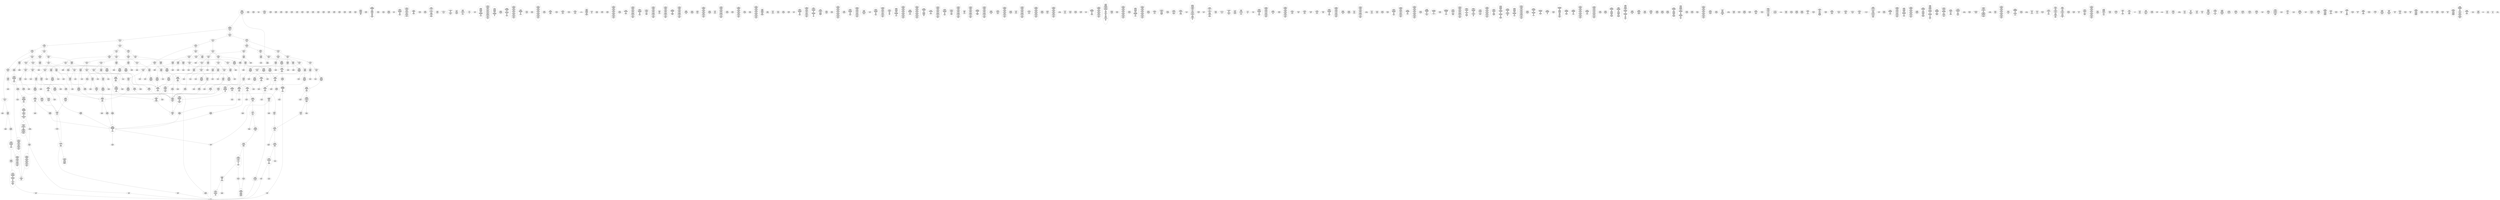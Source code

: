 /* Generated by GvGen v.1.0 (https://www.github.com/stricaud/gvgen) */

digraph G {
compound=true;
   node1 [label="[anywhere]"];
   node2 [label="# 0x0
PUSHX Data
PUSHX Data
MSTORE
PUSHX LogicData
CALLDATASIZE
LT
PUSHX Data
JUMPI
"];
   node3 [label="# 0xd
PUSHX Data
CALLDATALOAD
PUSHX BitData
SHR
PUSHX LogicData
GT
PUSHX Data
JUMPI
"];
   node4 [label="# 0x1e
PUSHX LogicData
GT
PUSHX Data
JUMPI
"];
   node5 [label="# 0x29
PUSHX LogicData
GT
PUSHX Data
JUMPI
"];
   node6 [label="# 0x34
PUSHX LogicData
GT
PUSHX Data
JUMPI
"];
   node7 [label="# 0x3f
PUSHX LogicData
EQ
PUSHX Data
JUMPI
"];
   node8 [label="# 0x4a
PUSHX LogicData
EQ
PUSHX Data
JUMPI
"];
   node9 [label="# 0x55
PUSHX LogicData
EQ
PUSHX Data
JUMPI
"];
   node10 [label="# 0x60
PUSHX Data
REVERT
"];
   node11 [label="# 0x64
JUMPDEST
PUSHX LogicData
EQ
PUSHX Data
JUMPI
"];
   node12 [label="# 0x70
PUSHX LogicData
EQ
PUSHX Data
JUMPI
"];
   node13 [label="# 0x7b
PUSHX LogicData
EQ
PUSHX Data
JUMPI
"];
   node14 [label="# 0x86
PUSHX Data
REVERT
"];
   node15 [label="# 0x8a
JUMPDEST
PUSHX LogicData
GT
PUSHX Data
JUMPI
"];
   node16 [label="# 0x96
PUSHX LogicData
EQ
PUSHX Data
JUMPI
"];
   node17 [label="# 0xa1
PUSHX LogicData
EQ
PUSHX Data
JUMPI
"];
   node18 [label="# 0xac
PUSHX LogicData
EQ
PUSHX Data
JUMPI
"];
   node19 [label="# 0xb7
PUSHX Data
REVERT
"];
   node20 [label="# 0xbb
JUMPDEST
PUSHX LogicData
EQ
PUSHX Data
JUMPI
"];
   node21 [label="# 0xc7
PUSHX LogicData
EQ
PUSHX Data
JUMPI
"];
   node22 [label="# 0xd2
PUSHX Data
REVERT
"];
   node23 [label="# 0xd6
JUMPDEST
PUSHX LogicData
GT
PUSHX Data
JUMPI
"];
   node24 [label="# 0xe2
PUSHX LogicData
GT
PUSHX Data
JUMPI
"];
   node25 [label="# 0xed
PUSHX LogicData
EQ
PUSHX Data
JUMPI
"];
   node26 [label="# 0xf8
PUSHX LogicData
EQ
PUSHX Data
JUMPI
"];
   node27 [label="# 0x103
PUSHX LogicData
EQ
PUSHX Data
JUMPI
"];
   node28 [label="# 0x10e
PUSHX Data
REVERT
"];
   node29 [label="# 0x112
JUMPDEST
PUSHX LogicData
EQ
PUSHX Data
JUMPI
"];
   node30 [label="# 0x11e
PUSHX LogicData
EQ
PUSHX Data
JUMPI
"];
   node31 [label="# 0x129
PUSHX LogicData
EQ
PUSHX Data
JUMPI
"];
   node32 [label="# 0x134
PUSHX Data
REVERT
"];
   node33 [label="# 0x138
JUMPDEST
PUSHX LogicData
GT
PUSHX Data
JUMPI
"];
   node34 [label="# 0x144
PUSHX LogicData
EQ
PUSHX Data
JUMPI
"];
   node35 [label="# 0x14f
PUSHX LogicData
EQ
PUSHX Data
JUMPI
"];
   node36 [label="# 0x15a
PUSHX LogicData
EQ
PUSHX Data
JUMPI
"];
   node37 [label="# 0x165
PUSHX Data
REVERT
"];
   node38 [label="# 0x169
JUMPDEST
PUSHX LogicData
EQ
PUSHX Data
JUMPI
"];
   node39 [label="# 0x175
PUSHX LogicData
EQ
PUSHX Data
JUMPI
"];
   node40 [label="# 0x180
PUSHX Data
REVERT
"];
   node41 [label="# 0x184
JUMPDEST
PUSHX LogicData
GT
PUSHX Data
JUMPI
"];
   node42 [label="# 0x190
PUSHX LogicData
GT
PUSHX Data
JUMPI
"];
   node43 [label="# 0x19b
PUSHX LogicData
GT
PUSHX Data
JUMPI
"];
   node44 [label="# 0x1a6
PUSHX LogicData
EQ
PUSHX Data
JUMPI
"];
   node45 [label="# 0x1b1
PUSHX LogicData
EQ
PUSHX Data
JUMPI
"];
   node46 [label="# 0x1bc
PUSHX LogicData
EQ
PUSHX Data
JUMPI
"];
   node47 [label="# 0x1c7
PUSHX Data
REVERT
"];
   node48 [label="# 0x1cb
JUMPDEST
PUSHX LogicData
EQ
PUSHX Data
JUMPI
"];
   node49 [label="# 0x1d7
PUSHX LogicData
EQ
PUSHX Data
JUMPI
"];
   node50 [label="# 0x1e2
PUSHX LogicData
EQ
PUSHX Data
JUMPI
"];
   node51 [label="# 0x1ed
PUSHX Data
REVERT
"];
   node52 [label="# 0x1f1
JUMPDEST
PUSHX LogicData
GT
PUSHX Data
JUMPI
"];
   node53 [label="# 0x1fd
PUSHX LogicData
EQ
PUSHX Data
JUMPI
"];
   node54 [label="# 0x208
PUSHX LogicData
EQ
PUSHX Data
JUMPI
"];
   node55 [label="# 0x213
PUSHX LogicData
EQ
PUSHX Data
JUMPI
"];
   node56 [label="# 0x21e
PUSHX Data
REVERT
"];
   node57 [label="# 0x222
JUMPDEST
PUSHX LogicData
EQ
PUSHX Data
JUMPI
"];
   node58 [label="# 0x22e
PUSHX LogicData
EQ
PUSHX Data
JUMPI
"];
   node59 [label="# 0x239
PUSHX Data
REVERT
"];
   node60 [label="# 0x23d
JUMPDEST
PUSHX LogicData
GT
PUSHX Data
JUMPI
"];
   node61 [label="# 0x249
PUSHX LogicData
GT
PUSHX Data
JUMPI
"];
   node62 [label="# 0x254
PUSHX LogicData
EQ
PUSHX Data
JUMPI
"];
   node63 [label="# 0x25f
PUSHX LogicData
EQ
PUSHX Data
JUMPI
"];
   node64 [label="# 0x26a
PUSHX LogicData
EQ
PUSHX Data
JUMPI
"];
   node65 [label="# 0x275
PUSHX Data
REVERT
"];
   node66 [label="# 0x279
JUMPDEST
PUSHX LogicData
EQ
PUSHX Data
JUMPI
"];
   node67 [label="# 0x285
PUSHX LogicData
EQ
PUSHX Data
JUMPI
"];
   node68 [label="# 0x290
PUSHX LogicData
EQ
PUSHX Data
JUMPI
"];
   node69 [label="# 0x29b
PUSHX Data
REVERT
"];
   node70 [label="# 0x29f
JUMPDEST
PUSHX LogicData
GT
PUSHX Data
JUMPI
"];
   node71 [label="# 0x2ab
PUSHX LogicData
EQ
PUSHX Data
JUMPI
"];
   node72 [label="# 0x2b6
PUSHX LogicData
EQ
PUSHX Data
JUMPI
"];
   node73 [label="# 0x2c1
PUSHX LogicData
EQ
PUSHX Data
JUMPI
"];
   node74 [label="# 0x2cc
PUSHX Data
REVERT
"];
   node75 [label="# 0x2d0
JUMPDEST
PUSHX LogicData
EQ
PUSHX Data
JUMPI
"];
   node76 [label="# 0x2dc
PUSHX LogicData
EQ
PUSHX Data
JUMPI
"];
   node77 [label="# 0x2e7
JUMPDEST
PUSHX Data
REVERT
"];
   node78 [label="# 0x2ec
JUMPDEST
CALLVALUE
ISZERO
PUSHX Data
JUMPI
"];
   node79 [label="# 0x2f4
PUSHX Data
REVERT
"];
   node80 [label="# 0x2f8
JUMPDEST
PUSHX Data
PUSHX Data
CALLDATASIZE
PUSHX Data
PUSHX Data
JUMP
"];
   node81 [label="# 0x307
JUMPDEST
PUSHX Data
JUMP
"];
   node82 [label="# 0x30c
JUMPDEST
PUSHX MemData
MLOAD
ISZERO
ISZERO
MSTORE
PUSHX ArithData
ADD
"];
   node83 [label="# 0x318
JUMPDEST
PUSHX MemData
MLOAD
SUB
RETURN
"];
   node84 [label="# 0x321
JUMPDEST
CALLVALUE
ISZERO
PUSHX Data
JUMPI
"];
   node85 [label="# 0x329
PUSHX Data
REVERT
"];
   node86 [label="# 0x32d
JUMPDEST
PUSHX Data
PUSHX Data
CALLDATASIZE
PUSHX Data
PUSHX Data
JUMP
"];
   node87 [label="# 0x33c
JUMPDEST
PUSHX Data
JUMP
"];
   node88 [label="# 0x341
JUMPDEST
STOP
"];
   node89 [label="# 0x343
JUMPDEST
CALLVALUE
ISZERO
PUSHX Data
JUMPI
"];
   node90 [label="# 0x34b
PUSHX Data
REVERT
"];
   node91 [label="# 0x34f
JUMPDEST
PUSHX Data
PUSHX Data
JUMP
"];
   node92 [label="# 0x358
JUMPDEST
PUSHX MemData
MLOAD
MSTORE
PUSHX ArithData
ADD
PUSHX Data
JUMP
"];
   node93 [label="# 0x366
JUMPDEST
CALLVALUE
ISZERO
PUSHX Data
JUMPI
"];
   node94 [label="# 0x36e
PUSHX Data
REVERT
"];
   node95 [label="# 0x372
JUMPDEST
PUSHX Data
PUSHX Data
JUMP
"];
   node96 [label="# 0x37b
JUMPDEST
PUSHX MemData
MLOAD
PUSHX Data
PUSHX Data
JUMP
"];
   node97 [label="# 0x388
JUMPDEST
CALLVALUE
ISZERO
PUSHX Data
JUMPI
"];
   node98 [label="# 0x390
PUSHX Data
REVERT
"];
   node99 [label="# 0x394
JUMPDEST
PUSHX Data
PUSHX Data
CALLDATASIZE
PUSHX Data
PUSHX Data
JUMP
"];
   node100 [label="# 0x3a3
JUMPDEST
PUSHX Data
JUMP
"];
   node101 [label="# 0x3a8
JUMPDEST
PUSHX MemData
MLOAD
PUSHX ArithData
PUSHX BitData
PUSHX BitData
SHL
SUB
AND
MSTORE
PUSHX ArithData
ADD
PUSHX Data
JUMP
"];
   node102 [label="# 0x3c0
JUMPDEST
CALLVALUE
ISZERO
PUSHX Data
JUMPI
"];
   node103 [label="# 0x3c8
PUSHX Data
REVERT
"];
   node104 [label="# 0x3cc
JUMPDEST
PUSHX Data
PUSHX Data
CALLDATASIZE
PUSHX Data
PUSHX Data
JUMP
"];
   node105 [label="# 0x3db
JUMPDEST
PUSHX Data
JUMP
"];
   node106 [label="# 0x3e0
JUMPDEST
CALLVALUE
ISZERO
PUSHX Data
JUMPI
"];
   node107 [label="# 0x3e8
PUSHX Data
REVERT
"];
   node108 [label="# 0x3ec
JUMPDEST
PUSHX Data
PUSHX Data
CALLDATASIZE
PUSHX Data
PUSHX Data
JUMP
"];
   node109 [label="# 0x3fb
JUMPDEST
PUSHX Data
JUMP
"];
   node110 [label="# 0x400
JUMPDEST
CALLVALUE
ISZERO
PUSHX Data
JUMPI
"];
   node111 [label="# 0x408
PUSHX Data
REVERT
"];
   node112 [label="# 0x40c
JUMPDEST
PUSHX StorData
SLOAD
PUSHX Data
PUSHX ArithData
PUSHX BitData
PUSHX BitData
SHL
SUB
AND
JUMP
"];
   node113 [label="# 0x420
JUMPDEST
CALLVALUE
ISZERO
PUSHX Data
JUMPI
"];
   node114 [label="# 0x428
PUSHX Data
REVERT
"];
   node115 [label="# 0x42c
JUMPDEST
PUSHX StorData
SLOAD
PUSHX Data
JUMP
"];
   node116 [label="# 0x435
JUMPDEST
CALLVALUE
ISZERO
PUSHX Data
JUMPI
"];
   node117 [label="# 0x43d
PUSHX Data
REVERT
"];
   node118 [label="# 0x441
JUMPDEST
PUSHX Data
PUSHX Data
CALLDATASIZE
PUSHX Data
PUSHX Data
JUMP
"];
   node119 [label="# 0x450
JUMPDEST
PUSHX Data
JUMP
"];
   node120 [label="# 0x455
JUMPDEST
PUSHX Data
PUSHX Data
CALLDATASIZE
PUSHX Data
PUSHX Data
JUMP
"];
   node121 [label="# 0x463
JUMPDEST
PUSHX Data
JUMP
"];
   node122 [label="# 0x468
JUMPDEST
CALLVALUE
ISZERO
PUSHX Data
JUMPI
"];
   node123 [label="# 0x470
PUSHX Data
REVERT
"];
   node124 [label="# 0x474
JUMPDEST
PUSHX Data
PUSHX Data
JUMP
"];
   node125 [label="# 0x47e
JUMPDEST
CALLVALUE
ISZERO
PUSHX Data
JUMPI
"];
   node126 [label="# 0x486
PUSHX Data
REVERT
"];
   node127 [label="# 0x48a
JUMPDEST
PUSHX Data
PUSHX Data
CALLDATASIZE
PUSHX Data
PUSHX Data
JUMP
"];
   node128 [label="# 0x499
JUMPDEST
PUSHX Data
JUMP
"];
   node129 [label="# 0x49e
JUMPDEST
CALLVALUE
ISZERO
PUSHX Data
JUMPI
"];
   node130 [label="# 0x4a6
PUSHX Data
REVERT
"];
   node131 [label="# 0x4aa
JUMPDEST
PUSHX Data
PUSHX Data
CALLDATASIZE
PUSHX Data
PUSHX Data
JUMP
"];
   node132 [label="# 0x4b9
JUMPDEST
PUSHX Data
JUMP
"];
   node133 [label="# 0x4be
JUMPDEST
CALLVALUE
ISZERO
PUSHX Data
JUMPI
"];
   node134 [label="# 0x4c6
PUSHX Data
REVERT
"];
   node135 [label="# 0x4ca
JUMPDEST
PUSHX Data
PUSHX Data
CALLDATASIZE
PUSHX Data
PUSHX Data
JUMP
"];
   node136 [label="# 0x4d9
JUMPDEST
PUSHX Data
JUMP
"];
   node137 [label="# 0x4de
JUMPDEST
CALLVALUE
ISZERO
PUSHX Data
JUMPI
"];
   node138 [label="# 0x4e6
PUSHX Data
REVERT
"];
   node139 [label="# 0x4ea
JUMPDEST
PUSHX Data
PUSHX Data
CALLDATASIZE
PUSHX Data
PUSHX Data
JUMP
"];
   node140 [label="# 0x4f9
JUMPDEST
PUSHX Data
JUMP
"];
   node141 [label="# 0x4fe
JUMPDEST
CALLVALUE
ISZERO
PUSHX Data
JUMPI
"];
   node142 [label="# 0x506
PUSHX Data
REVERT
"];
   node143 [label="# 0x50a
JUMPDEST
PUSHX Data
PUSHX Data
CALLDATASIZE
PUSHX Data
PUSHX Data
JUMP
"];
   node144 [label="# 0x519
JUMPDEST
PUSHX Data
JUMP
"];
   node145 [label="# 0x51e
JUMPDEST
CALLVALUE
ISZERO
PUSHX Data
JUMPI
"];
   node146 [label="# 0x526
PUSHX Data
REVERT
"];
   node147 [label="# 0x52a
JUMPDEST
PUSHX StorData
SLOAD
PUSHX BitData
PUSHX BitData
SHL
DIV
PUSHX BitData
AND
PUSHX Data
JUMP
"];
   node148 [label="# 0x53d
JUMPDEST
CALLVALUE
ISZERO
PUSHX Data
JUMPI
"];
   node149 [label="# 0x545
PUSHX Data
REVERT
"];
   node150 [label="# 0x549
JUMPDEST
PUSHX Data
PUSHX StorData
SLOAD
JUMP
"];
   node151 [label="# 0x553
JUMPDEST
CALLVALUE
ISZERO
PUSHX Data
JUMPI
"];
   node152 [label="# 0x55b
PUSHX Data
REVERT
"];
   node153 [label="# 0x55f
JUMPDEST
PUSHX Data
PUSHX Data
JUMP
"];
   node154 [label="# 0x568
JUMPDEST
CALLVALUE
ISZERO
PUSHX Data
JUMPI
"];
   node155 [label="# 0x570
PUSHX Data
REVERT
"];
   node156 [label="# 0x574
JUMPDEST
PUSHX Data
PUSHX Data
CALLDATASIZE
PUSHX Data
PUSHX Data
JUMP
"];
   node157 [label="# 0x583
JUMPDEST
PUSHX Data
JUMP
"];
   node158 [label="# 0x588
JUMPDEST
CALLVALUE
ISZERO
PUSHX Data
JUMPI
"];
   node159 [label="# 0x590
PUSHX Data
REVERT
"];
   node160 [label="# 0x594
JUMPDEST
PUSHX Data
PUSHX Data
JUMP
"];
   node161 [label="# 0x59e
JUMPDEST
CALLVALUE
ISZERO
PUSHX Data
JUMPI
"];
   node162 [label="# 0x5a6
PUSHX Data
REVERT
"];
   node163 [label="# 0x5aa
JUMPDEST
PUSHX Data
PUSHX Data
CALLDATASIZE
PUSHX Data
PUSHX Data
JUMP
"];
   node164 [label="# 0x5b9
JUMPDEST
PUSHX Data
JUMP
"];
   node165 [label="# 0x5be
JUMPDEST
CALLVALUE
ISZERO
PUSHX Data
JUMPI
"];
   node166 [label="# 0x5c6
PUSHX Data
REVERT
"];
   node167 [label="# 0x5ca
JUMPDEST
PUSHX Data
PUSHX Data
JUMP
"];
   node168 [label="# 0x5d3
JUMPDEST
CALLVALUE
ISZERO
PUSHX Data
JUMPI
"];
   node169 [label="# 0x5db
PUSHX Data
REVERT
"];
   node170 [label="# 0x5df
JUMPDEST
PUSHX Data
PUSHX Data
JUMP
"];
   node171 [label="# 0x5e8
JUMPDEST
CALLVALUE
ISZERO
PUSHX Data
JUMPI
"];
   node172 [label="# 0x5f0
PUSHX Data
REVERT
"];
   node173 [label="# 0x5f4
JUMPDEST
PUSHX Data
PUSHX Data
JUMP
"];
   node174 [label="# 0x5fd
JUMPDEST
CALLVALUE
ISZERO
PUSHX Data
JUMPI
"];
   node175 [label="# 0x605
PUSHX Data
REVERT
"];
   node176 [label="# 0x609
JUMPDEST
PUSHX Data
PUSHX Data
JUMP
"];
   node177 [label="# 0x619
JUMPDEST
CALLVALUE
ISZERO
PUSHX Data
JUMPI
"];
   node178 [label="# 0x621
PUSHX Data
REVERT
"];
   node179 [label="# 0x625
JUMPDEST
PUSHX StorData
SLOAD
PUSHX ArithData
PUSHX BitData
PUSHX BitData
SHL
SUB
AND
PUSHX Data
JUMP
"];
   node180 [label="# 0x637
JUMPDEST
CALLVALUE
ISZERO
PUSHX Data
JUMPI
"];
   node181 [label="# 0x63f
PUSHX Data
REVERT
"];
   node182 [label="# 0x643
JUMPDEST
PUSHX Data
PUSHX StorData
SLOAD
JUMP
"];
   node183 [label="# 0x64d
JUMPDEST
CALLVALUE
ISZERO
PUSHX Data
JUMPI
"];
   node184 [label="# 0x655
PUSHX Data
REVERT
"];
   node185 [label="# 0x659
JUMPDEST
PUSHX Data
PUSHX Data
JUMP
"];
   node186 [label="# 0x662
JUMPDEST
CALLVALUE
ISZERO
PUSHX Data
JUMPI
"];
   node187 [label="# 0x66a
PUSHX Data
REVERT
"];
   node188 [label="# 0x66e
JUMPDEST
PUSHX Data
PUSHX StorData
SLOAD
JUMP
"];
   node189 [label="# 0x678
JUMPDEST
PUSHX Data
PUSHX Data
CALLDATASIZE
PUSHX Data
PUSHX Data
JUMP
"];
   node190 [label="# 0x686
JUMPDEST
PUSHX Data
JUMP
"];
   node191 [label="# 0x68b
JUMPDEST
CALLVALUE
ISZERO
PUSHX Data
JUMPI
"];
   node192 [label="# 0x693
PUSHX Data
REVERT
"];
   node193 [label="# 0x697
JUMPDEST
PUSHX Data
PUSHX Data
CALLDATASIZE
PUSHX Data
PUSHX Data
JUMP
"];
   node194 [label="# 0x6a6
JUMPDEST
PUSHX Data
JUMP
"];
   node195 [label="# 0x6ab
JUMPDEST
CALLVALUE
ISZERO
PUSHX Data
JUMPI
"];
   node196 [label="# 0x6b3
PUSHX Data
REVERT
"];
   node197 [label="# 0x6b7
JUMPDEST
PUSHX Data
PUSHX Data
CALLDATASIZE
PUSHX Data
PUSHX Data
JUMP
"];
   node198 [label="# 0x6c6
JUMPDEST
PUSHX Data
JUMP
"];
   node199 [label="# 0x6cb
JUMPDEST
CALLVALUE
ISZERO
PUSHX Data
JUMPI
"];
   node200 [label="# 0x6d3
PUSHX Data
REVERT
"];
   node201 [label="# 0x6d7
JUMPDEST
PUSHX Data
PUSHX Data
CALLDATASIZE
PUSHX Data
PUSHX Data
JUMP
"];
   node202 [label="# 0x6e6
JUMPDEST
PUSHX Data
JUMP
"];
   node203 [label="# 0x6eb
JUMPDEST
CALLVALUE
ISZERO
PUSHX Data
JUMPI
"];
   node204 [label="# 0x6f3
PUSHX Data
REVERT
"];
   node205 [label="# 0x6f7
JUMPDEST
PUSHX Data
PUSHX Data
CALLDATASIZE
PUSHX Data
PUSHX Data
JUMP
"];
   node206 [label="# 0x706
JUMPDEST
PUSHX Data
JUMP
"];
   node207 [label="# 0x70b
JUMPDEST
CALLVALUE
ISZERO
PUSHX Data
JUMPI
"];
   node208 [label="# 0x713
PUSHX Data
REVERT
"];
   node209 [label="# 0x717
JUMPDEST
PUSHX Data
PUSHX Data
JUMP
"];
   node210 [label="# 0x720
JUMPDEST
CALLVALUE
ISZERO
PUSHX Data
JUMPI
"];
   node211 [label="# 0x728
PUSHX Data
REVERT
"];
   node212 [label="# 0x72c
JUMPDEST
PUSHX Data
PUSHX Data
CALLDATASIZE
PUSHX Data
PUSHX Data
JUMP
"];
   node213 [label="# 0x73b
JUMPDEST
PUSHX Data
PUSHX Data
MSTORE
PUSHX Data
MSTORE
PUSHX Data
SHA3
SLOAD
JUMP
"];
   node214 [label="# 0x74d
JUMPDEST
CALLVALUE
ISZERO
PUSHX Data
JUMPI
"];
   node215 [label="# 0x755
PUSHX Data
REVERT
"];
   node216 [label="# 0x759
JUMPDEST
PUSHX Data
PUSHX Data
CALLDATASIZE
PUSHX Data
PUSHX Data
JUMP
"];
   node217 [label="# 0x768
JUMPDEST
PUSHX Data
JUMP
"];
   node218 [label="# 0x76d
JUMPDEST
CALLVALUE
ISZERO
PUSHX Data
JUMPI
"];
   node219 [label="# 0x775
PUSHX Data
REVERT
"];
   node220 [label="# 0x779
JUMPDEST
PUSHX Data
PUSHX Data
CALLDATASIZE
PUSHX Data
PUSHX Data
JUMP
"];
   node221 [label="# 0x788
JUMPDEST
PUSHX ArithData
PUSHX BitData
PUSHX BitData
SHL
SUB
AND
PUSHX Data
MSTORE
PUSHX Data
PUSHX Data
MSTORE
PUSHX Data
SHA3
AND
MSTORE
MSTORE
SHA3
SLOAD
PUSHX BitData
AND
JUMP
"];
   node222 [label="# 0x7b6
JUMPDEST
CALLVALUE
ISZERO
PUSHX Data
JUMPI
"];
   node223 [label="# 0x7be
PUSHX Data
REVERT
"];
   node224 [label="# 0x7c2
JUMPDEST
PUSHX Data
PUSHX Data
CALLDATASIZE
PUSHX Data
PUSHX Data
JUMP
"];
   node225 [label="# 0x7d1
JUMPDEST
PUSHX Data
JUMP
"];
   node226 [label="# 0x7d6
JUMPDEST
CALLVALUE
ISZERO
PUSHX Data
JUMPI
"];
   node227 [label="# 0x7de
PUSHX Data
REVERT
"];
   node228 [label="# 0x7e2
JUMPDEST
PUSHX Data
PUSHX Data
CALLDATASIZE
PUSHX Data
PUSHX Data
JUMP
"];
   node229 [label="# 0x7f1
JUMPDEST
PUSHX Data
JUMP
"];
   node230 [label="# 0x7f6
JUMPDEST
CALLVALUE
ISZERO
PUSHX Data
JUMPI
"];
   node231 [label="# 0x7fe
PUSHX Data
REVERT
"];
   node232 [label="# 0x802
JUMPDEST
PUSHX StorData
SLOAD
PUSHX Data
PUSHX BitData
AND
JUMP
"];
   node233 [label="# 0x810
JUMPDEST
PUSHX Data
PUSHX Data
PUSHX Data
JUMP
"];
   node234 [label="# 0x81b
JUMPDEST
JUMP
"];
   node235 [label="# 0x821
JUMPDEST
PUSHX StorData
SLOAD
PUSHX ArithData
PUSHX BitData
PUSHX BitData
SHL
SUB
AND
CALLER
EQ
PUSHX Data
JUMPI
"];
   node236 [label="# 0x834
PUSHX MemData
MLOAD
PUSHX BitData
PUSHX BitData
SHL
MSTORE
PUSHX Data
PUSHX ArithData
ADD
MSTORE
PUSHX ArithData
ADD
MSTORE
PUSHX Data
PUSHX ArithData
ADD
MSTORE
PUSHX ArithData
ADD
"];
   node237 [label="# 0x877
JUMPDEST
PUSHX MemData
MLOAD
SUB
REVERT
"];
   node238 [label="# 0x880
JUMPDEST
PUSHX LogicData
ISZERO
ISZERO
EQ
ISZERO
PUSHX Data
JUMPI
"];
   node239 [label="# 0x88c
PUSHX Data
PUSHX Data
JUMP
"];
   node240 [label="# 0x893
JUMPDEST
JUMP
"];
   node241 [label="# 0x896
JUMPDEST
PUSHX Data
PUSHX Data
JUMP
"];
   node242 [label="# 0x89e
JUMPDEST
PUSHX Data
PUSHX StorData
SLOAD
PUSHX Data
PUSHX Data
JUMP
"];
   node243 [label="# 0x8ad
JUMPDEST
PUSHX ArithData
ADD
PUSHX ArithData
DIV
MUL
PUSHX ArithData
ADD
PUSHX MemData
MLOAD
ADD
PUSHX Data
MSTORE
MSTORE
PUSHX ArithData
ADD
SLOAD
PUSHX Data
PUSHX Data
JUMP
"];
   node244 [label="# 0x8d9
JUMPDEST
ISZERO
PUSHX Data
JUMPI
"];
   node245 [label="# 0x8e0
PUSHX LogicData
LT
PUSHX Data
JUMPI
"];
   node246 [label="# 0x8e8
PUSHX ArithData
SLOAD
DIV
MUL
MSTORE
PUSHX ArithData
ADD
PUSHX Data
JUMP
"];
   node247 [label="# 0x8fb
JUMPDEST
ADD
PUSHX Data
MSTORE
PUSHX Data
PUSHX Data
SHA3
"];
   node248 [label="# 0x909
JUMPDEST
SLOAD
MSTORE
PUSHX ArithData
ADD
PUSHX ArithData
ADD
GT
PUSHX Data
JUMPI
"];
   node249 [label="# 0x91d
SUB
PUSHX BitData
AND
ADD
"];
   node250 [label="# 0x926
JUMPDEST
JUMP
"];
   node251 [label="# 0x930
JUMPDEST
PUSHX Data
MSTORE
PUSHX Data
PUSHX Data
MSTORE
PUSHX Data
SHA3
SLOAD
PUSHX ArithData
PUSHX BitData
PUSHX BitData
SHL
SUB
AND
PUSHX Data
JUMPI
"];
   node252 [label="# 0x94d
PUSHX MemData
MLOAD
PUSHX BitData
PUSHX BitData
SHL
MSTORE
PUSHX Data
PUSHX ArithData
ADD
MSTORE
PUSHX Data
PUSHX ArithData
ADD
MSTORE
PUSHX Data
PUSHX ArithData
ADD
MSTORE
PUSHX BitData
PUSHX BitData
SHL
PUSHX ArithData
ADD
MSTORE
PUSHX ArithData
ADD
PUSHX Data
JUMP
"];
   node253 [label="# 0x9a9
JUMPDEST
PUSHX Data
MSTORE
PUSHX Data
PUSHX Data
MSTORE
PUSHX Data
SHA3
SLOAD
PUSHX ArithData
PUSHX BitData
PUSHX BitData
SHL
SUB
AND
JUMP
"];
   node254 [label="# 0x9c5
JUMPDEST
PUSHX Data
PUSHX Data
PUSHX Data
JUMP
"];
   node255 [label="# 0x9d0
JUMPDEST
PUSHX ArithData
PUSHX BitData
PUSHX BitData
SHL
SUB
AND
PUSHX ArithData
PUSHX BitData
PUSHX BitData
SHL
SUB
AND
EQ
ISZERO
PUSHX Data
JUMPI
"];
   node256 [label="# 0x9ed
PUSHX MemData
MLOAD
PUSHX BitData
PUSHX BitData
SHL
MSTORE
PUSHX Data
PUSHX ArithData
ADD
MSTORE
PUSHX Data
PUSHX ArithData
ADD
MSTORE
PUSHX Data
PUSHX ArithData
ADD
MSTORE
PUSHX Data
PUSHX ArithData
ADD
MSTORE
PUSHX ArithData
ADD
PUSHX Data
JUMP
"];
   node257 [label="# 0xa5a
JUMPDEST
CALLER
PUSHX ArithData
PUSHX BitData
PUSHX BitData
SHL
SUB
AND
EQ
PUSHX Data
JUMPI
"];
   node258 [label="# 0xa6c
PUSHX Data
CALLER
PUSHX Data
JUMP
"];
   node259 [label="# 0xa76
JUMPDEST
PUSHX Data
JUMPI
"];
   node260 [label="# 0xa7b
PUSHX MemData
MLOAD
PUSHX BitData
PUSHX BitData
SHL
MSTORE
PUSHX Data
PUSHX ArithData
ADD
MSTORE
PUSHX Data
PUSHX ArithData
ADD
MSTORE
PUSHX Data
PUSHX ArithData
ADD
MSTORE
PUSHX Data
PUSHX ArithData
ADD
MSTORE
PUSHX ArithData
ADD
PUSHX Data
JUMP
"];
   node261 [label="# 0xae8
JUMPDEST
PUSHX Data
PUSHX Data
JUMP
"];
   node262 [label="# 0xaf2
JUMPDEST
JUMP
"];
   node263 [label="# 0xaf7
JUMPDEST
PUSHX Data
PUSHX LogicData
EQ
ISZERO
PUSHX Data
JUMPI
"];
   node264 [label="# 0xb04
PUSHX Data
PUSHX Data
JUMP
"];
   node265 [label="# 0xb0b
JUMPDEST
PUSHX LogicData
EQ
ISZERO
PUSHX Data
JUMPI
"];
   node266 [label="# 0xb15
PUSHX Data
PUSHX Data
JUMP
"];
   node267 [label="# 0xb1c
JUMPDEST
PUSHX LogicData
EQ
ISZERO
PUSHX Data
JUMPI
"];
   node268 [label="# 0xb26
PUSHX Data
"];
   node269 [label="# 0xb29
JUMPDEST
CALLER
PUSHX Data
MSTORE
PUSHX Data
PUSHX Data
MSTORE
PUSHX Data
SHA3
SLOAD
PUSHX Data
PUSHX Data
JUMP
"];
   node270 [label="# 0xb46
JUMPDEST
GT
ISZERO
JUMP
"];
   node271 [label="# 0xb50
JUMPDEST
PUSHX Data
CALLER
"];
   node272 [label="# 0xb55
JUMPDEST
PUSHX Data
JUMP
"];
   node273 [label="# 0xb5b
JUMPDEST
PUSHX Data
JUMPI
"];
   node274 [label="# 0xb60
PUSHX MemData
MLOAD
PUSHX BitData
PUSHX BitData
SHL
MSTORE
PUSHX Data
PUSHX ArithData
ADD
MSTORE
PUSHX Data
PUSHX ArithData
ADD
MSTORE
PUSHX Data
PUSHX ArithData
ADD
MSTORE
PUSHX Data
PUSHX ArithData
ADD
MSTORE
PUSHX ArithData
ADD
PUSHX Data
JUMP
"];
   node275 [label="# 0xbcd
JUMPDEST
PUSHX Data
PUSHX Data
JUMP
"];
   node276 [label="# 0xbd8
JUMPDEST
PUSHX LogicData
PUSHX StorData
SLOAD
GT
ISZERO
PUSHX Data
JUMPI
"];
   node277 [label="# 0xbe5
PUSHX MemData
MLOAD
PUSHX BitData
PUSHX BitData
SHL
MSTORE
PUSHX Data
PUSHX ArithData
ADD
MSTORE
PUSHX Data
PUSHX ArithData
ADD
MSTORE
PUSHX BitData
PUSHX BitData
SHL
PUSHX ArithData
ADD
MSTORE
PUSHX ArithData
ADD
PUSHX Data
JUMP
"];
   node278 [label="# 0xc17
JUMPDEST
PUSHX StorData
SLOAD
PUSHX ArithData
PUSHX BitData
PUSHX BitData
SHL
SUB
AND
CALLER
EQ
PUSHX Data
JUMPI
"];
   node279 [label="# 0xc2a
PUSHX StorData
SLOAD
PUSHX BitData
PUSHX BitData
SHL
DIV
PUSHX BitData
AND
ISZERO
PUSHX Data
JUMPI
"];
   node280 [label="# 0xc3c
PUSHX MemData
MLOAD
PUSHX BitData
PUSHX BitData
SHL
MSTORE
PUSHX Data
PUSHX ArithData
ADD
MSTORE
PUSHX Data
PUSHX ArithData
ADD
MSTORE
PUSHX BitData
PUSHX BitData
SHL
PUSHX ArithData
ADD
MSTORE
PUSHX ArithData
ADD
PUSHX Data
JUMP
"];
   node281 [label="# 0xc76
JUMPDEST
CALLER
ORIGIN
EQ
PUSHX Data
JUMPI
"];
   node282 [label="# 0xc7f
PUSHX MemData
MLOAD
PUSHX BitData
PUSHX BitData
SHL
MSTORE
PUSHX Data
PUSHX ArithData
ADD
MSTORE
PUSHX Data
PUSHX ArithData
ADD
MSTORE
PUSHX BitData
PUSHX BitData
SHL
PUSHX ArithData
ADD
MSTORE
PUSHX ArithData
ADD
PUSHX Data
JUMP
"];
   node283 [label="# 0xcbd
JUMPDEST
PUSHX ArithData
PUSHX BitData
PUSHX BitData
SHL
SUB
AND
EXTCODESIZE
ISZERO
PUSHX Data
JUMPI
"];
   node284 [label="# 0xcce
PUSHX MemData
MLOAD
PUSHX BitData
PUSHX BitData
SHL
MSTORE
PUSHX Data
PUSHX ArithData
ADD
MSTORE
PUSHX Data
PUSHX ArithData
ADD
MSTORE
PUSHX BitData
PUSHX BitData
SHL
PUSHX ArithData
ADD
MSTORE
PUSHX ArithData
ADD
PUSHX Data
JUMP
"];
   node285 [label="# 0xd0c
JUMPDEST
PUSHX Data
PUSHX Data
PUSHX StorData
SLOAD
JUMP
"];
   node286 [label="# 0xd17
JUMPDEST
PUSHX Data
PUSHX Data
PUSHX Data
JUMP
"];
   node287 [label="# 0xd2b
JUMPDEST
CALLVALUE
EQ
PUSHX Data
JUMPI
"];
   node288 [label="# 0xd32
PUSHX MemData
MLOAD
PUSHX BitData
PUSHX BitData
SHL
MSTORE
PUSHX Data
PUSHX ArithData
ADD
MSTORE
PUSHX Data
PUSHX ArithData
ADD
MSTORE
PUSHX Data
PUSHX ArithData
ADD
MSTORE
PUSHX ArithData
ADD
PUSHX Data
JUMP
"];
   node289 [label="# 0xd79
JUMPDEST
PUSHX Data
PUSHX Data
PUSHX Data
JUMP
"];
   node290 [label="# 0xd86
JUMPDEST
GT
ISZERO
PUSHX Data
JUMPI
"];
   node291 [label="# 0xd8d
PUSHX MemData
MLOAD
PUSHX BitData
PUSHX BitData
SHL
MSTORE
PUSHX Data
PUSHX ArithData
ADD
MSTORE
PUSHX Data
PUSHX ArithData
ADD
MSTORE
PUSHX BitData
PUSHX BitData
SHL
PUSHX ArithData
ADD
MSTORE
PUSHX ArithData
ADD
PUSHX Data
JUMP
"];
   node292 [label="# 0xdc0
JUMPDEST
PUSHX Data
PUSHX Data
JUMP
"];
   node293 [label="# 0xdcb
JUMPDEST
PUSHX Data
JUMPI
"];
   node294 [label="# 0xdd0
PUSHX MemData
MLOAD
PUSHX BitData
PUSHX BitData
SHL
MSTORE
PUSHX Data
PUSHX ArithData
ADD
MSTORE
PUSHX Data
PUSHX ArithData
ADD
MSTORE
PUSHX Data
PUSHX ArithData
ADD
MSTORE
PUSHX ArithData
ADD
PUSHX Data
JUMP
"];
   node295 [label="# 0xe17
JUMPDEST
PUSHX Data
PUSHX Data
JUMP
"];
   node296 [label="# 0xe21
JUMPDEST
PUSHX Data
JUMPI
"];
   node297 [label="# 0xe26
PUSHX MemData
MLOAD
PUSHX BitData
PUSHX BitData
SHL
MSTORE
PUSHX Data
PUSHX ArithData
ADD
MSTORE
PUSHX Data
PUSHX ArithData
ADD
MSTORE
PUSHX Data
PUSHX ArithData
ADD
MSTORE
PUSHX Data
PUSHX ArithData
ADD
MSTORE
PUSHX ArithData
ADD
PUSHX Data
JUMP
"];
   node298 [label="# 0xe93
JUMPDEST
CALLER
PUSHX Data
MSTORE
PUSHX Data
PUSHX Data
MSTORE
PUSHX Data
SHA3
SLOAD
PUSHX Data
PUSHX Data
JUMP
"];
   node299 [label="# 0xeb2
JUMPDEST
SSTORE
PUSHX Data
"];
   node300 [label="# 0xebb
JUMPDEST
LT
ISZERO
PUSHX Data
JUMPI
"];
   node301 [label="# 0xec4
PUSHX Data
CALLER
PUSHX Data
JUMP
"];
   node302 [label="# 0xecc
JUMPDEST
PUSHX Data
PUSHX Data
JUMP
"];
   node303 [label="# 0xed6
JUMPDEST
PUSHX Data
JUMP
"];
   node304 [label="# 0xede
JUMPDEST
JUMP
"];
   node305 [label="# 0xee7
JUMPDEST
PUSHX StorData
SLOAD
PUSHX ArithData
PUSHX BitData
PUSHX BitData
SHL
SUB
AND
CALLER
EQ
PUSHX Data
JUMPI
"];
   node306 [label="# 0xefa
PUSHX MemData
MLOAD
PUSHX BitData
PUSHX BitData
SHL
MSTORE
PUSHX Data
PUSHX ArithData
ADD
MSTORE
PUSHX ArithData
ADD
MSTORE
PUSHX Data
PUSHX ArithData
ADD
MSTORE
PUSHX ArithData
ADD
PUSHX Data
JUMP
"];
   node307 [label="# 0xf41
JUMPDEST
PUSHX StorData
SLOAD
PUSHX ArithData
PUSHX BitData
PUSHX BitData
SHL
SUB
NOT
AND
PUSHX ArithData
PUSHX BitData
PUSHX BitData
SHL
SUB
AND
OR
SSTORE
JUMP
"];
   node308 [label="# 0xf63
JUMPDEST
PUSHX Data
PUSHX MemData
MLOAD
PUSHX ArithData
ADD
PUSHX Data
MSTORE
PUSHX Data
MSTORE
PUSHX Data
JUMP
"];
   node309 [label="# 0xf7e
JUMPDEST
PUSHX Data
CALLER
PUSHX Data
JUMP
"];
   node310 [label="# 0xf87
JUMPDEST
PUSHX Data
JUMPI
"];
   node311 [label="# 0xf8c
PUSHX MemData
MLOAD
PUSHX BitData
PUSHX BitData
SHL
MSTORE
PUSHX Data
PUSHX ArithData
ADD
MSTORE
PUSHX Data
PUSHX ArithData
ADD
MSTORE
PUSHX Data
PUSHX ArithData
ADD
MSTORE
PUSHX Data
PUSHX ArithData
ADD
MSTORE
PUSHX ArithData
ADD
PUSHX Data
JUMP
"];
   node312 [label="# 0xff9
JUMPDEST
PUSHX Data
PUSHX Data
JUMP
"];
   node313 [label="# 0x1002
JUMPDEST
PUSHX StorData
SLOAD
PUSHX ArithData
PUSHX BitData
PUSHX BitData
SHL
SUB
AND
CALLER
EQ
PUSHX Data
JUMPI
"];
   node314 [label="# 0x1015
PUSHX MemData
MLOAD
PUSHX BitData
PUSHX BitData
SHL
MSTORE
PUSHX Data
PUSHX ArithData
ADD
MSTORE
PUSHX ArithData
ADD
MSTORE
PUSHX Data
PUSHX ArithData
ADD
MSTORE
PUSHX ArithData
ADD
PUSHX Data
JUMP
"];
   node315 [label="# 0x105c
JUMPDEST
MLOAD
PUSHX Data
PUSHX Data
PUSHX ArithData
ADD
PUSHX Data
JUMP
"];
   node316 [label="# 0x106f
JUMPDEST
JUMP
"];
   node317 [label="# 0x1073
JUMPDEST
PUSHX StorData
SLOAD
PUSHX ArithData
PUSHX BitData
PUSHX BitData
SHL
SUB
AND
CALLER
EQ
PUSHX Data
JUMPI
"];
   node318 [label="# 0x1086
PUSHX MemData
MLOAD
PUSHX BitData
PUSHX BitData
SHL
MSTORE
PUSHX Data
PUSHX ArithData
ADD
MSTORE
PUSHX ArithData
ADD
MSTORE
PUSHX Data
PUSHX ArithData
ADD
MSTORE
PUSHX ArithData
ADD
PUSHX Data
JUMP
"];
   node319 [label="# 0x10cd
JUMPDEST
PUSHX StorData
SLOAD
PUSHX BitData
NOT
AND
ISZERO
ISZERO
OR
SSTORE
JUMP
"];
   node320 [label="# 0x10e0
JUMPDEST
PUSHX Data
MSTORE
PUSHX Data
PUSHX Data
MSTORE
PUSHX Data
SHA3
SLOAD
PUSHX ArithData
PUSHX BitData
PUSHX BitData
SHL
SUB
AND
PUSHX Data
JUMPI
"];
   node321 [label="# 0x10fe
PUSHX MemData
MLOAD
PUSHX BitData
PUSHX BitData
SHL
MSTORE
PUSHX Data
PUSHX ArithData
ADD
MSTORE
PUSHX Data
PUSHX ArithData
ADD
MSTORE
PUSHX Data
PUSHX ArithData
ADD
MSTORE
PUSHX Data
PUSHX ArithData
ADD
MSTORE
PUSHX ArithData
ADD
PUSHX Data
JUMP
"];
   node322 [label="# 0x116b
JUMPDEST
PUSHX Data
PUSHX ArithData
PUSHX BitData
PUSHX BitData
SHL
SUB
AND
PUSHX Data
JUMPI
"];
   node323 [label="# 0x117c
PUSHX MemData
MLOAD
PUSHX BitData
PUSHX BitData
SHL
MSTORE
PUSHX Data
PUSHX ArithData
ADD
MSTORE
PUSHX Data
PUSHX ArithData
ADD
MSTORE
PUSHX Data
PUSHX ArithData
ADD
MSTORE
PUSHX Data
PUSHX ArithData
ADD
MSTORE
PUSHX ArithData
ADD
PUSHX Data
JUMP
"];
   node324 [label="# 0x11e9
JUMPDEST
PUSHX ArithData
PUSHX BitData
PUSHX BitData
SHL
SUB
AND
PUSHX Data
MSTORE
PUSHX Data
PUSHX Data
MSTORE
PUSHX Data
SHA3
SLOAD
JUMP
"];
   node325 [label="# 0x1205
JUMPDEST
PUSHX StorData
SLOAD
PUSHX ArithData
PUSHX BitData
PUSHX BitData
SHL
SUB
AND
CALLER
EQ
PUSHX Data
JUMPI
"];
   node326 [label="# 0x1218
PUSHX MemData
MLOAD
PUSHX BitData
PUSHX BitData
SHL
MSTORE
PUSHX Data
PUSHX ArithData
ADD
MSTORE
PUSHX ArithData
ADD
MSTORE
PUSHX Data
PUSHX ArithData
ADD
MSTORE
PUSHX ArithData
ADD
PUSHX Data
JUMP
"];
   node327 [label="# 0x125f
JUMPDEST
PUSHX Data
PUSHX Data
PUSHX Data
JUMP
"];
   node328 [label="# 0x1269
JUMPDEST
JUMP
"];
   node329 [label="# 0x126b
JUMPDEST
PUSHX StorData
SLOAD
PUSHX ArithData
PUSHX BitData
PUSHX BitData
SHL
SUB
AND
CALLER
EQ
PUSHX Data
JUMPI
"];
   node330 [label="# 0x127e
PUSHX MemData
MLOAD
PUSHX BitData
PUSHX BitData
SHL
MSTORE
PUSHX Data
PUSHX ArithData
ADD
MSTORE
PUSHX ArithData
ADD
MSTORE
PUSHX Data
PUSHX ArithData
ADD
MSTORE
PUSHX ArithData
ADD
PUSHX Data
JUMP
"];
   node331 [label="# 0x12c5
JUMPDEST
SELFBALANCE
PUSHX Data
JUMPI
"];
   node332 [label="# 0x12cc
PUSHX Data
REVERT
"];
   node333 [label="# 0x12d0
JUMPDEST
PUSHX StorData
SLOAD
PUSHX Data
PUSHX ArithData
PUSHX BitData
PUSHX BitData
SHL
SUB
AND
PUSHX Data
JUMP
"];
   node334 [label="# 0x12e6
JUMPDEST
PUSHX Data
PUSHX StorData
SLOAD
PUSHX Data
PUSHX Data
JUMP
"];
   node335 [label="# 0x12f5
JUMPDEST
PUSHX LogicData
PUSHX StorData
SLOAD
GT
ISZERO
PUSHX Data
JUMPI
"];
   node336 [label="# 0x1302
PUSHX MemData
MLOAD
PUSHX BitData
PUSHX BitData
SHL
MSTORE
PUSHX Data
PUSHX ArithData
ADD
MSTORE
PUSHX Data
PUSHX ArithData
ADD
MSTORE
PUSHX BitData
PUSHX BitData
SHL
PUSHX ArithData
ADD
MSTORE
PUSHX ArithData
ADD
PUSHX Data
JUMP
"];
   node337 [label="# 0x1334
JUMPDEST
PUSHX StorData
SLOAD
PUSHX ArithData
PUSHX BitData
PUSHX BitData
SHL
SUB
AND
CALLER
EQ
PUSHX Data
JUMPI
"];
   node338 [label="# 0x1347
PUSHX StorData
SLOAD
PUSHX BitData
PUSHX BitData
SHL
DIV
PUSHX BitData
AND
ISZERO
PUSHX Data
JUMPI
"];
   node339 [label="# 0x1359
PUSHX MemData
MLOAD
PUSHX BitData
PUSHX BitData
SHL
MSTORE
PUSHX Data
PUSHX ArithData
ADD
MSTORE
PUSHX Data
PUSHX ArithData
ADD
MSTORE
PUSHX BitData
PUSHX BitData
SHL
PUSHX ArithData
ADD
MSTORE
PUSHX ArithData
ADD
PUSHX Data
JUMP
"];
   node340 [label="# 0x1393
JUMPDEST
CALLER
ORIGIN
EQ
PUSHX Data
JUMPI
"];
   node341 [label="# 0x139c
PUSHX MemData
MLOAD
PUSHX BitData
PUSHX BitData
SHL
MSTORE
PUSHX Data
PUSHX ArithData
ADD
MSTORE
PUSHX Data
PUSHX ArithData
ADD
MSTORE
PUSHX BitData
PUSHX BitData
SHL
PUSHX ArithData
ADD
MSTORE
PUSHX ArithData
ADD
PUSHX Data
JUMP
"];
   node342 [label="# 0x13da
JUMPDEST
PUSHX ArithData
PUSHX BitData
PUSHX BitData
SHL
SUB
AND
EXTCODESIZE
ISZERO
PUSHX Data
JUMPI
"];
   node343 [label="# 0x13eb
PUSHX MemData
MLOAD
PUSHX BitData
PUSHX BitData
SHL
MSTORE
PUSHX Data
PUSHX ArithData
ADD
MSTORE
PUSHX Data
PUSHX ArithData
ADD
MSTORE
PUSHX BitData
PUSHX BitData
SHL
PUSHX ArithData
ADD
MSTORE
PUSHX ArithData
ADD
PUSHX Data
JUMP
"];
   node344 [label="# 0x1429
JUMPDEST
PUSHX Data
PUSHX Data
PUSHX StorData
SLOAD
JUMP
"];
   node345 [label="# 0x1434
JUMPDEST
PUSHX StorData
SLOAD
PUSHX BitData
AND
PUSHX Data
JUMPI
"];
   node346 [label="# 0x1442
PUSHX MemData
MLOAD
PUSHX BitData
PUSHX BitData
SHL
MSTORE
PUSHX Data
PUSHX ArithData
ADD
MSTORE
PUSHX Data
PUSHX ArithData
ADD
MSTORE
PUSHX Data
PUSHX ArithData
ADD
MSTORE
PUSHX ArithData
ADD
PUSHX Data
JUMP
"];
   node347 [label="# 0x1489
JUMPDEST
PUSHX Data
PUSHX Data
PUSHX Data
JUMP
"];
   node348 [label="# 0x1496
JUMPDEST
GT
ISZERO
PUSHX Data
JUMPI
"];
   node349 [label="# 0x149d
PUSHX MemData
MLOAD
PUSHX BitData
PUSHX BitData
SHL
MSTORE
PUSHX Data
PUSHX ArithData
ADD
MSTORE
PUSHX Data
PUSHX ArithData
ADD
MSTORE
PUSHX BitData
PUSHX BitData
SHL
PUSHX ArithData
ADD
MSTORE
PUSHX ArithData
ADD
PUSHX Data
JUMP
"];
   node350 [label="# 0x14d0
JUMPDEST
PUSHX LogicData
GT
ISZERO
PUSHX Data
JUMPI
"];
   node351 [label="# 0x14da
PUSHX MemData
MLOAD
PUSHX BitData
PUSHX BitData
SHL
MSTORE
PUSHX Data
PUSHX ArithData
ADD
MSTORE
PUSHX Data
PUSHX ArithData
ADD
MSTORE
PUSHX Data
PUSHX ArithData
ADD
MSTORE
PUSHX ArithData
ADD
PUSHX Data
JUMP
"];
   node352 [label="# 0x1521
JUMPDEST
PUSHX Data
PUSHX Data
PUSHX Data
JUMP
"];
   node353 [label="# 0x1533
JUMPDEST
CALLVALUE
EQ
PUSHX Data
JUMPI
"];
   node354 [label="# 0x153a
PUSHX MemData
MLOAD
PUSHX BitData
PUSHX BitData
SHL
MSTORE
PUSHX Data
PUSHX ArithData
ADD
MSTORE
PUSHX Data
PUSHX ArithData
ADD
MSTORE
PUSHX Data
PUSHX ArithData
ADD
MSTORE
PUSHX ArithData
ADD
PUSHX Data
JUMP
"];
   node355 [label="# 0x1581
JUMPDEST
PUSHX Data
"];
   node356 [label="# 0x1584
JUMPDEST
LT
ISZERO
PUSHX Data
JUMPI
"];
   node357 [label="# 0x158d
PUSHX Data
CALLER
PUSHX Data
JUMP
"];
   node358 [label="# 0x1595
JUMPDEST
PUSHX Data
PUSHX Data
JUMP
"];
   node359 [label="# 0x159f
JUMPDEST
PUSHX Data
JUMP
"];
   node360 [label="# 0x15a7
JUMPDEST
JUMP
"];
   node361 [label="# 0x15ad
JUMPDEST
PUSHX ArithData
PUSHX BitData
PUSHX BitData
SHL
SUB
AND
CALLER
EQ
ISZERO
PUSHX Data
JUMPI
"];
   node362 [label="# 0x15bf
PUSHX MemData
MLOAD
PUSHX BitData
PUSHX BitData
SHL
MSTORE
PUSHX Data
PUSHX ArithData
ADD
MSTORE
PUSHX Data
PUSHX ArithData
ADD
MSTORE
PUSHX Data
PUSHX ArithData
ADD
MSTORE
PUSHX ArithData
ADD
PUSHX Data
JUMP
"];
   node363 [label="# 0x1606
JUMPDEST
CALLER
PUSHX Data
MSTORE
PUSHX Data
PUSHX ArithData
MSTORE
PUSHX MemData
SHA3
PUSHX ArithData
PUSHX BitData
PUSHX BitData
SHL
SUB
AND
MSTORE
MSTORE
SHA3
SLOAD
PUSHX BitData
NOT
AND
ISZERO
ISZERO
OR
SSTORE
MLOAD
MSTORE
PUSHX Data
ADD
PUSHX MemData
MLOAD
SUB
LOGX
JUMP
"];
   node364 [label="# 0x1672
JUMPDEST
PUSHX Data
CALLER
PUSHX Data
JUMP
"];
   node365 [label="# 0x167c
JUMPDEST
PUSHX Data
JUMPI
"];
   node366 [label="# 0x1681
PUSHX MemData
MLOAD
PUSHX BitData
PUSHX BitData
SHL
MSTORE
PUSHX Data
PUSHX ArithData
ADD
MSTORE
PUSHX Data
PUSHX ArithData
ADD
MSTORE
PUSHX Data
PUSHX ArithData
ADD
MSTORE
PUSHX Data
PUSHX ArithData
ADD
MSTORE
PUSHX ArithData
ADD
PUSHX Data
JUMP
"];
   node367 [label="# 0x16ee
JUMPDEST
PUSHX Data
PUSHX Data
JUMP
"];
   node368 [label="# 0x16fa
JUMPDEST
PUSHX Data
MSTORE
PUSHX Data
PUSHX Data
MSTORE
PUSHX Data
SHA3
SLOAD
PUSHX Data
PUSHX ArithData
PUSHX BitData
PUSHX BitData
SHL
SUB
AND
PUSHX Data
JUMPI
"];
   node369 [label="# 0x171a
PUSHX MemData
MLOAD
PUSHX BitData
PUSHX BitData
SHL
MSTORE
PUSHX Data
PUSHX ArithData
ADD
MSTORE
PUSHX Data
PUSHX ArithData
ADD
MSTORE
PUSHX Data
PUSHX ArithData
ADD
MSTORE
PUSHX Data
PUSHX ArithData
ADD
MSTORE
PUSHX ArithData
ADD
PUSHX Data
JUMP
"];
   node370 [label="# 0x1787
JUMPDEST
PUSHX Data
PUSHX Data
PUSHX Data
JUMP
"];
   node371 [label="# 0x1791
JUMPDEST
PUSHX LogicData
MLOAD
GT
PUSHX Data
JUMPI
"];
   node372 [label="# 0x179d
PUSHX MemData
MLOAD
PUSHX ArithData
ADD
PUSHX Data
MSTORE
PUSHX Data
MSTORE
PUSHX Data
JUMP
"];
   node373 [label="# 0x17b1
JUMPDEST
PUSHX Data
PUSHX Data
JUMP
"];
   node374 [label="# 0x17bb
JUMPDEST
PUSHX MemData
MLOAD
PUSHX ArithData
ADD
PUSHX Data
PUSHX Data
JUMP
"];
   node375 [label="# 0x17cc
JUMPDEST
PUSHX MemData
MLOAD
PUSHX ArithData
SUB
SUB
MSTORE
PUSHX Data
MSTORE
"];
   node376 [label="# 0x17dc
JUMPDEST
JUMP
"];
   node377 [label="# 0x17e3
JUMPDEST
PUSHX Data
PUSHX Data
PUSHX Data
CALLER
PUSHX MemData
MLOAD
PUSHX BitData
NOT
PUSHX BitData
SHL
AND
PUSHX ArithData
ADD
MSTORE
PUSHX Data
PUSHX ArithData
ADD
PUSHX MemData
MLOAD
PUSHX ArithData
SUB
SUB
MSTORE
PUSHX Data
MSTORE
MLOAD
PUSHX ArithData
ADD
SHA3
JUMP
"];
   node378 [label="# 0x182d
JUMPDEST
PUSHX Data
JUMP
"];
   node379 [label="# 0x1833
JUMPDEST
JUMP
"];
   node380 [label="# 0x183b
JUMPDEST
PUSHX StorData
SLOAD
PUSHX Data
PUSHX Data
JUMP
"];
   node381 [label="# 0x1848
JUMPDEST
PUSHX ArithData
ADD
PUSHX ArithData
DIV
MUL
PUSHX ArithData
ADD
PUSHX MemData
MLOAD
ADD
PUSHX Data
MSTORE
MSTORE
PUSHX ArithData
ADD
SLOAD
PUSHX Data
PUSHX Data
JUMP
"];
   node382 [label="# 0x1874
JUMPDEST
ISZERO
PUSHX Data
JUMPI
"];
   node383 [label="# 0x187b
PUSHX LogicData
LT
PUSHX Data
JUMPI
"];
   node384 [label="# 0x1883
PUSHX ArithData
SLOAD
DIV
MUL
MSTORE
PUSHX ArithData
ADD
PUSHX Data
JUMP
"];
   node385 [label="# 0x1896
JUMPDEST
ADD
PUSHX Data
MSTORE
PUSHX Data
PUSHX Data
SHA3
"];
   node386 [label="# 0x18a4
JUMPDEST
SLOAD
MSTORE
PUSHX ArithData
ADD
PUSHX ArithData
ADD
GT
PUSHX Data
JUMPI
"];
   node387 [label="# 0x18b8
SUB
PUSHX BitData
AND
ADD
"];
   node388 [label="# 0x18c1
JUMPDEST
JUMP
"];
   node389 [label="# 0x18c9
JUMPDEST
PUSHX StorData
SLOAD
PUSHX ArithData
PUSHX BitData
PUSHX BitData
SHL
SUB
AND
CALLER
EQ
PUSHX Data
JUMPI
"];
   node390 [label="# 0x18dc
PUSHX MemData
MLOAD
PUSHX BitData
PUSHX BitData
SHL
MSTORE
PUSHX Data
PUSHX ArithData
ADD
MSTORE
PUSHX ArithData
ADD
MSTORE
PUSHX Data
PUSHX ArithData
ADD
MSTORE
PUSHX ArithData
ADD
PUSHX Data
JUMP
"];
   node391 [label="# 0x1923
JUMPDEST
PUSHX Data
PUSHX LogicData
LT
ISZERO
JUMP
"];
   node392 [label="# 0x192e
JUMPDEST
PUSHX Data
JUMPI
"];
   node393 [label="# 0x1933
PUSHX MemData
MLOAD
PUSHX BitData
PUSHX BitData
SHL
MSTORE
PUSHX Data
PUSHX ArithData
ADD
MSTORE
PUSHX Data
PUSHX ArithData
ADD
MSTORE
PUSHX Data
PUSHX ArithData
ADD
MSTORE
PUSHX ArithData
ADD
PUSHX Data
JUMP
"];
   node394 [label="# 0x197a
JUMPDEST
PUSHX LogicData
EQ
ISZERO
PUSHX Data
JUMPI
"];
   node395 [label="# 0x1984
PUSHX Data
SSTORE
JUMP
"];
   node396 [label="# 0x1989
JUMPDEST
PUSHX LogicData
EQ
ISZERO
PUSHX Data
JUMPI
"];
   node397 [label="# 0x1993
PUSHX Data
SSTORE
JUMP
"];
   node398 [label="# 0x1998
JUMPDEST
PUSHX LogicData
EQ
ISZERO
PUSHX Data
JUMPI
"];
   node399 [label="# 0x19a2
PUSHX Data
SSTORE
JUMP
"];
   node400 [label="# 0x19a7
JUMPDEST
PUSHX StorData
SLOAD
PUSHX ArithData
PUSHX BitData
PUSHX BitData
SHL
SUB
AND
CALLER
EQ
PUSHX Data
JUMPI
"];
   node401 [label="# 0x19ba
PUSHX MemData
MLOAD
PUSHX BitData
PUSHX BitData
SHL
MSTORE
PUSHX Data
PUSHX ArithData
ADD
MSTORE
PUSHX ArithData
ADD
MSTORE
PUSHX Data
PUSHX ArithData
ADD
MSTORE
PUSHX ArithData
ADD
PUSHX Data
JUMP
"];
   node402 [label="# 0x1a01
JUMPDEST
PUSHX Data
PUSHX Data
PUSHX StorData
SLOAD
JUMP
"];
   node403 [label="# 0x1a0c
JUMPDEST
PUSHX Data
PUSHX Data
PUSHX Data
JUMP
"];
   node404 [label="# 0x1a1b
JUMPDEST
GT
ISZERO
PUSHX Data
JUMPI
"];
   node405 [label="# 0x1a22
PUSHX MemData
MLOAD
PUSHX BitData
PUSHX BitData
SHL
MSTORE
PUSHX Data
PUSHX ArithData
ADD
MSTORE
PUSHX Data
PUSHX ArithData
ADD
MSTORE
PUSHX BitData
PUSHX BitData
SHL
PUSHX ArithData
ADD
MSTORE
PUSHX ArithData
ADD
PUSHX Data
JUMP
"];
   node406 [label="# 0x1a54
JUMPDEST
PUSHX Data
"];
   node407 [label="# 0x1a57
JUMPDEST
LT
ISZERO
PUSHX Data
JUMPI
"];
   node408 [label="# 0x1a60
PUSHX Data
CALLER
PUSHX Data
JUMP
"];
   node409 [label="# 0x1a68
JUMPDEST
PUSHX Data
PUSHX Data
JUMP
"];
   node410 [label="# 0x1a72
JUMPDEST
PUSHX Data
JUMP
"];
   node411 [label="# 0x1a7a
JUMPDEST
PUSHX StorData
SLOAD
PUSHX ArithData
PUSHX BitData
PUSHX BitData
SHL
SUB
AND
CALLER
EQ
PUSHX Data
JUMPI
"];
   node412 [label="# 0x1a8d
PUSHX MemData
MLOAD
PUSHX BitData
PUSHX BitData
SHL
MSTORE
PUSHX Data
PUSHX ArithData
ADD
MSTORE
PUSHX ArithData
ADD
MSTORE
PUSHX Data
PUSHX ArithData
ADD
MSTORE
PUSHX ArithData
ADD
PUSHX Data
JUMP
"];
   node413 [label="# 0x1ad4
JUMPDEST
PUSHX ArithData
PUSHX BitData
PUSHX BitData
SHL
SUB
AND
PUSHX Data
JUMPI
"];
   node414 [label="# 0x1ae3
PUSHX MemData
MLOAD
PUSHX BitData
PUSHX BitData
SHL
MSTORE
PUSHX Data
PUSHX ArithData
ADD
MSTORE
PUSHX Data
PUSHX ArithData
ADD
MSTORE
PUSHX Data
PUSHX ArithData
ADD
MSTORE
PUSHX Data
PUSHX ArithData
ADD
MSTORE
PUSHX ArithData
ADD
PUSHX Data
JUMP
"];
   node415 [label="# 0x1b50
JUMPDEST
PUSHX Data
PUSHX Data
JUMP
"];
   node416 [label="# 0x1b59
JUMPDEST
PUSHX Data
PUSHX ArithData
PUSHX BitData
PUSHX BitData
SHL
SUB
NOT
AND
PUSHX LogicData
EQ
PUSHX Data
JUMPI
"];
   node417 [label="# 0x1b8e
PUSHX ArithData
PUSHX BitData
PUSHX BitData
SHL
SUB
NOT
AND
PUSHX LogicData
EQ
"];
   node418 [label="# 0x1bbc
JUMPDEST
PUSHX Data
JUMPI
"];
   node419 [label="# 0x1bc2
PUSHX LogicData
PUSHX ArithData
PUSHX BitData
PUSHX BitData
SHL
SUB
NOT
AND
EQ
PUSHX Data
JUMP
"];
   node420 [label="# 0x1bf4
JUMPDEST
PUSHX StorData
SLOAD
PUSHX BitData
PUSHX BitData
SHL
DIV
PUSHX BitData
AND
ISZERO
PUSHX Data
JUMPI
"];
   node421 [label="# 0x1c07
PUSHX MemData
MLOAD
PUSHX BitData
PUSHX BitData
SHL
MSTORE
PUSHX Data
PUSHX ArithData
ADD
MSTORE
PUSHX Data
PUSHX ArithData
ADD
MSTORE
PUSHX BitData
PUSHX BitData
SHL
PUSHX ArithData
ADD
MSTORE
PUSHX ArithData
ADD
PUSHX Data
JUMP
"];
   node422 [label="# 0x1c41
JUMPDEST
PUSHX StorData
SLOAD
PUSHX BitData
PUSHX BitData
SHL
NOT
AND
PUSHX BitData
PUSHX BitData
SHL
OR
SSTORE
PUSHX Data
PUSHX Data
CALLER
JUMP
"];
   node423 [label="# 0x1c7c
JUMPDEST
PUSHX MemData
MLOAD
PUSHX ArithData
PUSHX BitData
PUSHX BitData
SHL
SUB
AND
MSTORE
PUSHX ArithData
ADD
PUSHX MemData
MLOAD
SUB
LOGX
JUMP
"];
   node424 [label="# 0x1c99
JUMPDEST
PUSHX StorData
SLOAD
PUSHX BitData
PUSHX BitData
SHL
DIV
PUSHX BitData
AND
PUSHX Data
JUMPI
"];
   node425 [label="# 0x1cab
PUSHX MemData
MLOAD
PUSHX BitData
PUSHX BitData
SHL
MSTORE
PUSHX Data
PUSHX ArithData
ADD
MSTORE
PUSHX Data
PUSHX ArithData
ADD
MSTORE
PUSHX Data
PUSHX ArithData
ADD
MSTORE
PUSHX ArithData
ADD
PUSHX Data
JUMP
"];
   node426 [label="# 0x1cf2
JUMPDEST
PUSHX StorData
SLOAD
PUSHX BitData
PUSHX BitData
SHL
NOT
AND
SSTORE
PUSHX Data
CALLER
PUSHX Data
JUMP
"];
   node427 [label="# 0x1d26
JUMPDEST
PUSHX Data
MSTORE
PUSHX Data
PUSHX Data
MSTORE
PUSHX Data
SHA3
SLOAD
PUSHX ArithData
PUSHX BitData
PUSHX BitData
SHL
SUB
NOT
AND
PUSHX ArithData
PUSHX BitData
PUSHX BitData
SHL
SUB
AND
OR
SSTORE
PUSHX Data
PUSHX Data
JUMP
"];
   node428 [label="# 0x1d5b
JUMPDEST
PUSHX ArithData
PUSHX BitData
PUSHX BitData
SHL
SUB
AND
PUSHX Data
PUSHX MemData
MLOAD
PUSHX MemData
MLOAD
SUB
LOGX
JUMP
"];
   node429 [label="# 0x1d94
JUMPDEST
PUSHX Data
MSTORE
PUSHX Data
PUSHX Data
MSTORE
PUSHX Data
SHA3
SLOAD
PUSHX ArithData
PUSHX BitData
PUSHX BitData
SHL
SUB
AND
PUSHX Data
JUMPI
"];
   node430 [label="# 0x1db1
PUSHX MemData
MLOAD
PUSHX BitData
PUSHX BitData
SHL
MSTORE
PUSHX Data
PUSHX ArithData
ADD
MSTORE
PUSHX Data
PUSHX ArithData
ADD
MSTORE
PUSHX Data
PUSHX ArithData
ADD
MSTORE
PUSHX BitData
PUSHX BitData
SHL
PUSHX ArithData
ADD
MSTORE
PUSHX ArithData
ADD
PUSHX Data
JUMP
"];
   node431 [label="# 0x1e0d
JUMPDEST
PUSHX Data
PUSHX Data
PUSHX Data
JUMP
"];
   node432 [label="# 0x1e18
JUMPDEST
PUSHX ArithData
PUSHX BitData
PUSHX BitData
SHL
SUB
AND
PUSHX ArithData
PUSHX BitData
PUSHX BitData
SHL
SUB
AND
EQ
PUSHX Data
JUMPI
"];
   node433 [label="# 0x1e35
PUSHX ArithData
PUSHX BitData
PUSHX BitData
SHL
SUB
AND
PUSHX Data
PUSHX Data
JUMP
"];
   node434 [label="# 0x1e48
JUMPDEST
PUSHX ArithData
PUSHX BitData
PUSHX BitData
SHL
SUB
AND
EQ
"];
   node435 [label="# 0x1e53
JUMPDEST
PUSHX Data
JUMPI
"];
   node436 [label="# 0x1e59
PUSHX ArithData
PUSHX BitData
PUSHX BitData
SHL
SUB
AND
PUSHX Data
MSTORE
PUSHX Data
PUSHX Data
MSTORE
PUSHX Data
SHA3
AND
MSTORE
MSTORE
SHA3
SLOAD
PUSHX BitData
AND
PUSHX Data
JUMP
"];
   node437 [label="# 0x1e87
JUMPDEST
PUSHX ArithData
PUSHX BitData
PUSHX BitData
SHL
SUB
AND
PUSHX Data
PUSHX Data
JUMP
"];
   node438 [label="# 0x1e9a
JUMPDEST
PUSHX ArithData
PUSHX BitData
PUSHX BitData
SHL
SUB
AND
EQ
PUSHX Data
JUMPI
"];
   node439 [label="# 0x1ea9
PUSHX MemData
MLOAD
PUSHX BitData
PUSHX BitData
SHL
MSTORE
PUSHX Data
PUSHX ArithData
ADD
MSTORE
PUSHX Data
PUSHX ArithData
ADD
MSTORE
PUSHX Data
PUSHX ArithData
ADD
MSTORE
PUSHX Data
PUSHX ArithData
ADD
MSTORE
PUSHX ArithData
ADD
PUSHX Data
JUMP
"];
   node440 [label="# 0x1f16
JUMPDEST
PUSHX ArithData
PUSHX BitData
PUSHX BitData
SHL
SUB
AND
PUSHX Data
JUMPI
"];
   node441 [label="# 0x1f25
PUSHX MemData
MLOAD
PUSHX BitData
PUSHX BitData
SHL
MSTORE
PUSHX Data
PUSHX ArithData
ADD
MSTORE
PUSHX ArithData
ADD
MSTORE
PUSHX Data
PUSHX ArithData
ADD
MSTORE
PUSHX Data
PUSHX ArithData
ADD
MSTORE
PUSHX ArithData
ADD
PUSHX Data
JUMP
"];
   node442 [label="# 0x1f91
JUMPDEST
PUSHX Data
PUSHX Data
JUMP
"];
   node443 [label="# 0x1f9c
JUMPDEST
PUSHX Data
PUSHX Data
PUSHX Data
JUMP
"];
   node444 [label="# 0x1fa7
JUMPDEST
PUSHX ArithData
PUSHX BitData
PUSHX BitData
SHL
SUB
AND
PUSHX Data
MSTORE
PUSHX Data
PUSHX Data
MSTORE
PUSHX Data
SHA3
SLOAD
PUSHX Data
PUSHX Data
PUSHX Data
JUMP
"];
   node445 [label="# 0x1fd0
JUMPDEST
SSTORE
PUSHX ArithData
PUSHX BitData
PUSHX BitData
SHL
SUB
AND
PUSHX Data
MSTORE
PUSHX Data
PUSHX Data
MSTORE
PUSHX Data
SHA3
SLOAD
PUSHX Data
PUSHX Data
PUSHX Data
JUMP
"];
   node446 [label="# 0x1ffe
JUMPDEST
SSTORE
PUSHX Data
MSTORE
PUSHX Data
PUSHX Data
MSTORE
PUSHX MemData
SHA3
SLOAD
PUSHX ArithData
PUSHX BitData
PUSHX BitData
SHL
SUB
NOT
AND
PUSHX ArithData
PUSHX BitData
PUSHX BitData
SHL
SUB
AND
OR
SSTORE
MLOAD
AND
PUSHX Data
LOGX
JUMP
"];
   node447 [label="# 0x205f
JUMPDEST
PUSHX Data
PUSHX Data
PUSHX StorData
SLOAD
JUMP
"];
   node448 [label="# 0x206a
JUMPDEST
PUSHX Data
PUSHX StorData
PUSHX Data
SLOAD
PUSHX Data
PUSHX Data
JUMP
"];
   node449 [label="# 0x207f
JUMPDEST
SSTORE
PUSHX Data
PUSHX Data
JUMP
"];
   node450 [label="# 0x208f
JUMPDEST
PUSHX MemData
MLOAD
PUSHX Data
PUSHX Data
LOGX
JUMP
"];
   node451 [label="# 0x20be
JUMPDEST
PUSHX Data
PUSHX Data
PUSHX Data
JUMP
"];
   node452 [label="# 0x20c9
JUMPDEST
PUSHX Data
PUSHX Data
PUSHX Data
JUMP
"];
   node453 [label="# 0x20d7
JUMPDEST
PUSHX Data
PUSHX Data
PUSHX Data
JUMP
"];
   node454 [label="# 0x20e2
JUMPDEST
PUSHX ArithData
PUSHX BitData
PUSHX BitData
SHL
SUB
AND
PUSHX Data
MSTORE
PUSHX Data
PUSHX Data
MSTORE
PUSHX Data
SHA3
SLOAD
PUSHX Data
PUSHX Data
PUSHX Data
JUMP
"];
   node455 [label="# 0x210b
JUMPDEST
SSTORE
PUSHX Data
MSTORE
PUSHX Data
PUSHX Data
MSTORE
PUSHX MemData
SHA3
SLOAD
PUSHX ArithData
PUSHX BitData
PUSHX BitData
SHL
SUB
NOT
AND
SSTORE
MLOAD
PUSHX ArithData
PUSHX BitData
PUSHX BitData
SHL
SUB
AND
PUSHX Data
LOGX
JUMP
"];
   node456 [label="# 0x2165
JUMPDEST
PUSHX StorData
SLOAD
PUSHX ArithData
PUSHX BitData
PUSHX BitData
SHL
SUB
AND
PUSHX ArithData
PUSHX BitData
PUSHX BitData
SHL
SUB
NOT
AND
OR
SSTORE
PUSHX MemData
MLOAD
AND
PUSHX Data
PUSHX Data
LOGX
JUMP
"];
   node457 [label="# 0x21b7
JUMPDEST
PUSHX Data
PUSHX ArithData
PUSHX BitData
PUSHX BitData
SHL
SUB
AND
PUSHX MemData
MLOAD
PUSHX Data
PUSHX MemData
MLOAD
SUB
GAS
CALL
RETURNDATASIZE
PUSHX LogicData
EQ
PUSHX Data
JUMPI
"];
   node458 [label="# 0x21e3
PUSHX MemData
MLOAD
PUSHX BitData
NOT
PUSHX ArithData
RETURNDATASIZE
ADD
AND
ADD
PUSHX Data
MSTORE
RETURNDATASIZE
MSTORE
RETURNDATASIZE
PUSHX Data
PUSHX ArithData
ADD
RETURNDATACOPY
PUSHX Data
JUMP
"];
   node459 [label="# 0x2204
JUMPDEST
PUSHX Data
"];
   node460 [label="# 0x2209
JUMPDEST
PUSHX Data
JUMPI
"];
   node461 [label="# 0x2213
PUSHX MemData
MLOAD
PUSHX BitData
PUSHX BitData
SHL
MSTORE
PUSHX Data
PUSHX ArithData
ADD
MSTORE
PUSHX Data
PUSHX ArithData
ADD
MSTORE
PUSHX Data
PUSHX ArithData
ADD
MSTORE
PUSHX ArithData
ADD
PUSHX Data
JUMP
"];
   node462 [label="# 0x225a
JUMPDEST
PUSHX Data
PUSHX Data
JUMP
"];
   node463 [label="# 0x2265
JUMPDEST
PUSHX Data
PUSHX Data
JUMP
"];
   node464 [label="# 0x2271
JUMPDEST
PUSHX Data
JUMPI
"];
   node465 [label="# 0x2276
PUSHX MemData
MLOAD
PUSHX BitData
PUSHX BitData
SHL
MSTORE
PUSHX Data
PUSHX ArithData
ADD
MSTORE
PUSHX Data
PUSHX ArithData
ADD
MSTORE
PUSHX Data
PUSHX ArithData
ADD
MSTORE
PUSHX Data
PUSHX ArithData
ADD
MSTORE
PUSHX ArithData
ADD
PUSHX Data
JUMP
"];
   node466 [label="# 0x22e3
JUMPDEST
PUSHX Data
PUSHX StorData
SLOAD
PUSHX Data
PUSHX Data
JUMP
"];
   node467 [label="# 0x22f2
JUMPDEST
PUSHX Data
PUSHX Data
JUMPI
"];
   node468 [label="# 0x22fa
PUSHX Data
MLOAD
ADD
MSTORE
PUSHX Data
MSTORE
PUSHX Data
PUSHX ArithData
ADD
MSTORE
JUMP
"];
   node469 [label="# 0x2332
JUMPDEST
PUSHX Data
"];
   node470 [label="# 0x2336
JUMPDEST
ISZERO
PUSHX Data
JUMPI
"];
   node471 [label="# 0x233d
PUSHX Data
PUSHX Data
JUMP
"];
   node472 [label="# 0x2346
JUMPDEST
PUSHX Data
PUSHX Data
PUSHX Data
JUMP
"];
   node473 [label="# 0x2355
JUMPDEST
PUSHX Data
JUMP
"];
   node474 [label="# 0x235c
JUMPDEST
PUSHX Data
PUSHX LogicData
GT
ISZERO
PUSHX Data
JUMPI
"];
   node475 [label="# 0x2370
PUSHX Data
PUSHX Data
JUMP
"];
   node476 [label="# 0x2377
JUMPDEST
PUSHX MemData
MLOAD
MSTORE
PUSHX ArithData
ADD
PUSHX BitData
NOT
AND
PUSHX ArithData
ADD
ADD
PUSHX Data
MSTORE
ISZERO
PUSHX Data
JUMPI
"];
   node477 [label="# 0x2395
PUSHX ArithData
ADD
CALLDATASIZE
CALLDATACOPY
ADD
"];
   node478 [label="# 0x23a1
JUMPDEST
"];
   node479 [label="# 0x23a5
JUMPDEST
ISZERO
PUSHX Data
JUMPI
"];
   node480 [label="# 0x23ac
PUSHX Data
PUSHX Data
PUSHX Data
JUMP
"];
   node481 [label="# 0x23b6
JUMPDEST
PUSHX Data
PUSHX Data
PUSHX Data
JUMP
"];
   node482 [label="# 0x23c3
JUMPDEST
PUSHX Data
PUSHX Data
PUSHX Data
JUMP
"];
   node483 [label="# 0x23ce
JUMPDEST
PUSHX BitData
SHL
MLOAD
LT
PUSHX Data
JUMPI
"];
   node484 [label="# 0x23dc
PUSHX Data
PUSHX Data
JUMP
"];
   node485 [label="# 0x23e3
JUMPDEST
PUSHX ArithData
ADD
ADD
PUSHX BitData
NOT
AND
PUSHX BitData
BYTE
MSTORE8
PUSHX Data
PUSHX Data
PUSHX Data
JUMP
"];
   node486 [label="# 0x241d
JUMPDEST
PUSHX Data
JUMP
"];
   node487 [label="# 0x2424
JUMPDEST
PUSHX Data
PUSHX LogicData
EQ
ISZERO
PUSHX Data
JUMPI
"];
   node488 [label="# 0x2431
PUSHX StorData
SLOAD
PUSHX Data
JUMP
"];
   node489 [label="# 0x2439
JUMPDEST
PUSHX LogicData
EQ
ISZERO
PUSHX Data
JUMPI
"];
   node490 [label="# 0x2443
PUSHX StorData
SLOAD
PUSHX Data
JUMP
"];
   node491 [label="# 0x244b
JUMPDEST
PUSHX LogicData
EQ
ISZERO
PUSHX Data
JUMPI
"];
   node492 [label="# 0x2455
PUSHX StorData
SLOAD
"];
   node493 [label="# 0x2459
JUMPDEST
PUSHX Data
PUSHX ArithData
MUL
PUSHX ArithData
ADD
PUSHX MemData
MLOAD
ADD
PUSHX Data
MSTORE
MSTORE
PUSHX ArithData
ADD
PUSHX ArithData
MUL
CALLDATACOPY
PUSHX Data
ADD
MSTORE
PUSHX Data
JUMP
"];
   node494 [label="# 0x2499
JUMPDEST
JUMP
"];
   node495 [label="# 0x24a3
JUMPDEST
PUSHX Data
PUSHX Data
JUMP
"];
   node496 [label="# 0x24ae
JUMPDEST
PUSHX ArithData
PUSHX BitData
PUSHX BitData
SHL
SUB
AND
PUSHX Data
JUMPI
"];
   node497 [label="# 0x24bd
PUSHX MemData
MLOAD
PUSHX BitData
PUSHX BitData
SHL
MSTORE
PUSHX Data
PUSHX ArithData
ADD
MSTORE
PUSHX ArithData
ADD
MSTORE
PUSHX Data
PUSHX ArithData
ADD
MSTORE
PUSHX ArithData
ADD
PUSHX Data
JUMP
"];
   node498 [label="# 0x2504
JUMPDEST
PUSHX Data
MSTORE
PUSHX Data
PUSHX Data
MSTORE
PUSHX Data
SHA3
SLOAD
PUSHX ArithData
PUSHX BitData
PUSHX BitData
SHL
SUB
AND
ISZERO
PUSHX Data
JUMPI
"];
   node499 [label="# 0x2522
PUSHX MemData
MLOAD
PUSHX BitData
PUSHX BitData
SHL
MSTORE
PUSHX Data
PUSHX ArithData
ADD
MSTORE
PUSHX Data
PUSHX ArithData
ADD
MSTORE
PUSHX Data
PUSHX ArithData
ADD
MSTORE
PUSHX ArithData
ADD
PUSHX Data
JUMP
"];
   node500 [label="# 0x2569
JUMPDEST
PUSHX Data
PUSHX Data
PUSHX Data
JUMP
"];
   node501 [label="# 0x2575
JUMPDEST
PUSHX ArithData
PUSHX BitData
PUSHX BitData
SHL
SUB
AND
PUSHX Data
MSTORE
PUSHX Data
PUSHX Data
MSTORE
PUSHX Data
SHA3
SLOAD
PUSHX Data
PUSHX Data
PUSHX Data
JUMP
"];
   node502 [label="# 0x259e
JUMPDEST
SSTORE
PUSHX Data
MSTORE
PUSHX Data
PUSHX Data
MSTORE
PUSHX MemData
SHA3
SLOAD
PUSHX ArithData
PUSHX BitData
PUSHX BitData
SHL
SUB
NOT
AND
PUSHX ArithData
PUSHX BitData
PUSHX BitData
SHL
SUB
AND
OR
SSTORE
MLOAD
PUSHX Data
LOGX
JUMP
"];
   node503 [label="# 0x25fc
JUMPDEST
PUSHX Data
PUSHX ArithData
PUSHX BitData
PUSHX BitData
SHL
SUB
AND
EXTCODESIZE
ISZERO
PUSHX Data
JUMPI
"];
   node504 [label="# 0x260f
PUSHX MemData
MLOAD
PUSHX BitData
PUSHX BitData
SHL
MSTORE
PUSHX ArithData
PUSHX BitData
PUSHX BitData
SHL
SUB
AND
PUSHX Data
PUSHX Data
CALLER
PUSHX ArithData
ADD
PUSHX Data
JUMP
"];
   node505 [label="# 0x2640
JUMPDEST
PUSHX Data
PUSHX MemData
MLOAD
SUB
PUSHX Data
GAS
CALL
ISZERO
PUSHX Data
JUMPI
"];
   node506 [label="# 0x2659
PUSHX MemData
MLOAD
PUSHX ArithData
RETURNDATASIZE
ADD
PUSHX BitData
NOT
AND
ADD
MSTORE
PUSHX Data
ADD
PUSHX Data
JUMP
"];
   node507 [label="# 0x2678
JUMPDEST
PUSHX Data
"];
   node508 [label="# 0x267b
JUMPDEST
PUSHX Data
JUMPI
"];
   node509 [label="# 0x2680
RETURNDATASIZE
ISZERO
PUSHX Data
JUMPI
"];
   node510 [label="# 0x2688
PUSHX MemData
MLOAD
PUSHX BitData
NOT
PUSHX ArithData
RETURNDATASIZE
ADD
AND
ADD
PUSHX Data
MSTORE
RETURNDATASIZE
MSTORE
RETURNDATASIZE
PUSHX Data
PUSHX ArithData
ADD
RETURNDATACOPY
PUSHX Data
JUMP
"];
   node511 [label="# 0x26a9
JUMPDEST
PUSHX Data
"];
   node512 [label="# 0x26ae
JUMPDEST
MLOAD
PUSHX Data
JUMPI
"];
   node513 [label="# 0x26b6
PUSHX MemData
MLOAD
PUSHX BitData
PUSHX BitData
SHL
MSTORE
PUSHX Data
PUSHX ArithData
ADD
MSTORE
PUSHX Data
PUSHX ArithData
ADD
MSTORE
PUSHX Data
PUSHX ArithData
ADD
MSTORE
PUSHX Data
PUSHX ArithData
ADD
MSTORE
PUSHX ArithData
ADD
PUSHX Data
JUMP
"];
   node514 [label="# 0x2723
JUMPDEST
MLOAD
PUSHX ArithData
ADD
REVERT
"];
   node515 [label="# 0x272b
JUMPDEST
PUSHX ArithData
PUSHX BitData
PUSHX BitData
SHL
SUB
NOT
AND
PUSHX BitData
PUSHX BitData
SHL
EQ
PUSHX Data
JUMP
"];
   node516 [label="# 0x2745
JUMPDEST
PUSHX Data
PUSHX Data
JUMP
"];
   node517 [label="# 0x274d
JUMPDEST
PUSHX Data
"];
   node518 [label="# 0x2752
JUMPDEST
MLOAD
LT
ISZERO
PUSHX Data
JUMPI
"];
   node519 [label="# 0x275c
PUSHX Data
MLOAD
LT
PUSHX Data
JUMPI
"];
   node520 [label="# 0x2768
PUSHX Data
PUSHX Data
JUMP
"];
   node521 [label="# 0x276f
JUMPDEST
PUSHX ArithData
MUL
PUSHX ArithData
ADD
ADD
MLOAD
GT
PUSHX Data
JUMPI
"];
   node522 [label="# 0x2781
PUSHX Data
MLOAD
PUSHX ArithData
ADD
MSTORE
ADD
MSTORE
PUSHX ArithData
ADD
PUSHX MemData
MLOAD
PUSHX ArithData
SUB
SUB
MSTORE
PUSHX Data
MSTORE
MLOAD
PUSHX ArithData
ADD
SHA3
PUSHX Data
JUMP
"];
   node523 [label="# 0x27b1
JUMPDEST
PUSHX Data
MLOAD
PUSHX ArithData
ADD
MSTORE
ADD
MSTORE
PUSHX ArithData
ADD
PUSHX MemData
MLOAD
PUSHX ArithData
SUB
SUB
MSTORE
PUSHX Data
MSTORE
MLOAD
PUSHX ArithData
ADD
SHA3
"];
   node524 [label="# 0x27de
JUMPDEST
PUSHX Data
PUSHX Data
JUMP
"];
   node525 [label="# 0x27e9
JUMPDEST
PUSHX Data
JUMP
"];
   node526 [label="# 0x27f1
JUMPDEST
EQ
JUMP
"];
   node527 [label="# 0x27fc
JUMPDEST
PUSHX StorData
SLOAD
PUSHX BitData
PUSHX BitData
SHL
DIV
PUSHX BitData
AND
ISZERO
PUSHX Data
JUMPI
"];
   node528 [label="# 0x280f
PUSHX MemData
MLOAD
PUSHX BitData
PUSHX BitData
SHL
MSTORE
PUSHX Data
PUSHX ArithData
ADD
MSTORE
PUSHX Data
PUSHX ArithData
ADD
MSTORE
PUSHX Data
PUSHX ArithData
ADD
MSTORE
PUSHX Data
PUSHX ArithData
ADD
MSTORE
PUSHX ArithData
ADD
PUSHX Data
JUMP
"];
   node529 [label="# 0x287c
JUMPDEST
SLOAD
PUSHX Data
PUSHX Data
JUMP
"];
   node530 [label="# 0x2888
JUMPDEST
PUSHX Data
MSTORE
PUSHX Data
PUSHX Data
SHA3
PUSHX ArithData
ADD
PUSHX Data
DIV
ADD
PUSHX Data
JUMPI
"];
   node531 [label="# 0x28a2
PUSHX Data
SSTORE
PUSHX Data
JUMP
"];
   node532 [label="# 0x28aa
JUMPDEST
PUSHX LogicData
LT
PUSHX Data
JUMPI
"];
   node533 [label="# 0x28b3
MLOAD
PUSHX BitData
NOT
AND
ADD
OR
SSTORE
PUSHX Data
JUMP
"];
   node534 [label="# 0x28c3
JUMPDEST
ADD
PUSHX ArithData
ADD
SSTORE
ISZERO
PUSHX Data
JUMPI
"];
   node535 [label="# 0x28d2
ADD
"];
   node536 [label="# 0x28d5
JUMPDEST
GT
ISZERO
PUSHX Data
JUMPI
"];
   node537 [label="# 0x28de
MLOAD
SSTORE
PUSHX ArithData
ADD
PUSHX ArithData
ADD
PUSHX Data
JUMP
"];
   node538 [label="# 0x28f0
JUMPDEST
PUSHX Data
PUSHX Data
JUMP
"];
   node539 [label="# 0x28fc
JUMPDEST
JUMP
"];
   node540 [label="# 0x2900
JUMPDEST
"];
   node541 [label="# 0x2901
JUMPDEST
GT
ISZERO
PUSHX Data
JUMPI
"];
   node542 [label="# 0x290a
PUSHX Data
SSTORE
PUSHX ArithData
ADD
PUSHX Data
JUMP
"];
   node543 [label="# 0x2915
JUMPDEST
PUSHX ArithData
PUSHX BitData
PUSHX BitData
SHL
SUB
NOT
AND
EQ
PUSHX Data
JUMPI
"];
   node544 [label="# 0x2927
PUSHX Data
REVERT
"];
   node545 [label="# 0x292b
JUMPDEST
PUSHX Data
PUSHX LogicData
SUB
SLT
ISZERO
PUSHX Data
JUMPI
"];
   node546 [label="# 0x2939
PUSHX Data
REVERT
"];
   node547 [label="# 0x293d
JUMPDEST
CALLDATALOAD
PUSHX Data
PUSHX Data
JUMP
"];
   node548 [label="# 0x2948
JUMPDEST
CALLDATALOAD
ISZERO
ISZERO
EQ
PUSHX Data
JUMPI
"];
   node549 [label="# 0x2954
PUSHX Data
REVERT
"];
   node550 [label="# 0x2958
JUMPDEST
JUMP
"];
   node551 [label="# 0x295d
JUMPDEST
PUSHX Data
PUSHX LogicData
SUB
SLT
ISZERO
PUSHX Data
JUMPI
"];
   node552 [label="# 0x296b
PUSHX Data
REVERT
"];
   node553 [label="# 0x296f
JUMPDEST
PUSHX Data
PUSHX Data
JUMP
"];
   node554 [label="# 0x2978
JUMPDEST
PUSHX Data
"];
   node555 [label="# 0x297b
JUMPDEST
LT
ISZERO
PUSHX Data
JUMPI
"];
   node556 [label="# 0x2984
ADD
MLOAD
ADD
MSTORE
PUSHX ArithData
ADD
PUSHX Data
JUMP
"];
   node557 [label="# 0x2993
JUMPDEST
GT
ISZERO
PUSHX Data
JUMPI
"];
   node558 [label="# 0x299c
PUSHX Data
ADD
MSTORE
JUMP
"];
   node559 [label="# 0x29a4
JUMPDEST
PUSHX Data
MLOAD
MSTORE
PUSHX Data
PUSHX ArithData
ADD
PUSHX ArithData
ADD
PUSHX Data
JUMP
"];
   node560 [label="# 0x29bc
JUMPDEST
PUSHX ArithData
ADD
PUSHX BitData
NOT
AND
ADD
PUSHX ArithData
ADD
JUMP
"];
   node561 [label="# 0x29d0
JUMPDEST
PUSHX Data
MSTORE
PUSHX Data
PUSHX Data
PUSHX ArithData
ADD
PUSHX Data
JUMP
"];
   node562 [label="# 0x29e3
JUMPDEST
PUSHX Data
PUSHX LogicData
SUB
SLT
ISZERO
PUSHX Data
JUMPI
"];
   node563 [label="# 0x29f1
PUSHX Data
REVERT
"];
   node564 [label="# 0x29f5
JUMPDEST
CALLDATALOAD
JUMP
"];
   node565 [label="# 0x29fc
JUMPDEST
CALLDATALOAD
PUSHX ArithData
PUSHX BitData
PUSHX BitData
SHL
SUB
AND
EQ
PUSHX Data
JUMPI
"];
   node566 [label="# 0x2a0f
PUSHX Data
REVERT
"];
   node567 [label="# 0x2a13
JUMPDEST
PUSHX Data
PUSHX LogicData
SUB
SLT
ISZERO
PUSHX Data
JUMPI
"];
   node568 [label="# 0x2a22
PUSHX Data
REVERT
"];
   node569 [label="# 0x2a26
JUMPDEST
PUSHX Data
PUSHX Data
JUMP
"];
   node570 [label="# 0x2a2f
JUMPDEST
PUSHX ArithData
ADD
CALLDATALOAD
JUMP
"];
   node571 [label="# 0x2a3d
JUMPDEST
PUSHX Data
PUSHX LogicData
SUB
SLT
ISZERO
PUSHX Data
JUMPI
"];
   node572 [label="# 0x2a4c
PUSHX Data
REVERT
"];
   node573 [label="# 0x2a50
JUMPDEST
CALLDATALOAD
PUSHX ArithData
ADD
CALLDATALOAD
JUMP
"];
   node574 [label="# 0x2a5f
JUMPDEST
PUSHX Data
PUSHX Data
PUSHX LogicData
SUB
SLT
ISZERO
PUSHX Data
JUMPI
"];
   node575 [label="# 0x2a70
PUSHX Data
REVERT
"];
   node576 [label="# 0x2a74
JUMPDEST
PUSHX Data
PUSHX Data
JUMP
"];
   node577 [label="# 0x2a7d
JUMPDEST
PUSHX Data
PUSHX ArithData
ADD
PUSHX Data
JUMP
"];
   node578 [label="# 0x2a8b
JUMPDEST
PUSHX ArithData
ADD
CALLDATALOAD
JUMP
"];
   node579 [label="# 0x2a9b
JUMPDEST
PUSHX Data
PUSHX ArithData
ADD
SLT
PUSHX Data
JUMPI
"];
   node580 [label="# 0x2aa9
PUSHX Data
REVERT
"];
   node581 [label="# 0x2aad
JUMPDEST
CALLDATALOAD
PUSHX LogicData
GT
ISZERO
PUSHX Data
JUMPI
"];
   node582 [label="# 0x2ac1
PUSHX Data
REVERT
"];
   node583 [label="# 0x2ac5
JUMPDEST
PUSHX ArithData
ADD
PUSHX ArithData
PUSHX BitData
SHL
ADD
ADD
GT
ISZERO
PUSHX Data
JUMPI
"];
   node584 [label="# 0x2adc
PUSHX Data
REVERT
"];
   node585 [label="# 0x2ae0
JUMPDEST
JUMP
"];
   node586 [label="# 0x2ae7
JUMPDEST
PUSHX Data
PUSHX Data
PUSHX LogicData
SUB
SLT
ISZERO
PUSHX Data
JUMPI
"];
   node587 [label="# 0x2af9
PUSHX Data
REVERT
"];
   node588 [label="# 0x2afd
JUMPDEST
CALLDATALOAD
PUSHX ArithData
ADD
CALLDATALOAD
PUSHX LogicData
GT
ISZERO
PUSHX Data
JUMPI
"];
   node589 [label="# 0x2b17
PUSHX Data
REVERT
"];
   node590 [label="# 0x2b1b
JUMPDEST
PUSHX Data
ADD
PUSHX Data
JUMP
"];
   node591 [label="# 0x2b27
JUMPDEST
PUSHX ArithData
ADD
CALLDATALOAD
JUMP
"];
   node592 [label="# 0x2b3a
JUMPDEST
PUSHX Data
PUSHX LogicData
SUB
SLT
ISZERO
PUSHX Data
JUMPI
"];
   node593 [label="# 0x2b48
PUSHX Data
REVERT
"];
   node594 [label="# 0x2b4c
JUMPDEST
PUSHX Data
PUSHX Data
JUMP
"];
   node595 [label="# 0x2b55
JUMPDEST
PUSHX BitData
PUSHX BitData
SHL
PUSHX Data
MSTORE
PUSHX Data
PUSHX Data
MSTORE
PUSHX Data
PUSHX Data
REVERT
"];
   node596 [label="# 0x2b6b
JUMPDEST
PUSHX Data
PUSHX LogicData
GT
ISZERO
PUSHX Data
JUMPI
"];
   node597 [label="# 0x2b7f
PUSHX Data
PUSHX Data
JUMP
"];
   node598 [label="# 0x2b86
JUMPDEST
PUSHX MemData
MLOAD
PUSHX ArithData
ADD
PUSHX BitData
NOT
AND
PUSHX ArithData
ADD
AND
ADD
GT
LT
OR
ISZERO
PUSHX Data
JUMPI
"];
   node599 [label="# 0x2ba7
PUSHX Data
PUSHX Data
JUMP
"];
   node600 [label="# 0x2bae
JUMPDEST
PUSHX Data
MSTORE
MSTORE
ADD
GT
ISZERO
PUSHX Data
JUMPI
"];
   node601 [label="# 0x2bc3
PUSHX Data
REVERT
"];
   node602 [label="# 0x2bc7
JUMPDEST
PUSHX ArithData
ADD
CALLDATACOPY
PUSHX Data
PUSHX ArithData
ADD
ADD
MSTORE
JUMP
"];
   node603 [label="# 0x2be1
JUMPDEST
PUSHX Data
PUSHX LogicData
SUB
SLT
ISZERO
PUSHX Data
JUMPI
"];
   node604 [label="# 0x2bef
PUSHX Data
REVERT
"];
   node605 [label="# 0x2bf3
JUMPDEST
CALLDATALOAD
PUSHX LogicData
GT
ISZERO
PUSHX Data
JUMPI
"];
   node606 [label="# 0x2c06
PUSHX Data
REVERT
"];
   node607 [label="# 0x2c0a
JUMPDEST
ADD
PUSHX ArithData
ADD
SGT
PUSHX Data
JUMPI
"];
   node608 [label="# 0x2c17
PUSHX Data
REVERT
"];
   node609 [label="# 0x2c1b
JUMPDEST
PUSHX Data
CALLDATALOAD
PUSHX ArithData
ADD
PUSHX Data
JUMP
"];
   node610 [label="# 0x2c2a
JUMPDEST
PUSHX Data
PUSHX LogicData
SUB
SLT
ISZERO
PUSHX Data
JUMPI
"];
   node611 [label="# 0x2c39
PUSHX Data
REVERT
"];
   node612 [label="# 0x2c3d
JUMPDEST
PUSHX Data
PUSHX Data
JUMP
"];
   node613 [label="# 0x2c46
JUMPDEST
PUSHX Data
PUSHX ArithData
ADD
PUSHX Data
JUMP
"];
   node614 [label="# 0x2c54
JUMPDEST
JUMP
"];
   node615 [label="# 0x2c5d
JUMPDEST
PUSHX Data
PUSHX Data
PUSHX LogicData
SUB
SLT
ISZERO
PUSHX Data
JUMPI
"];
   node616 [label="# 0x2c6f
PUSHX Data
REVERT
"];
   node617 [label="# 0x2c73
JUMPDEST
PUSHX Data
PUSHX Data
JUMP
"];
   node618 [label="# 0x2c7c
JUMPDEST
PUSHX Data
PUSHX ArithData
ADD
PUSHX Data
JUMP
"];
   node619 [label="# 0x2c8a
JUMPDEST
PUSHX ArithData
ADD
CALLDATALOAD
PUSHX ArithData
ADD
CALLDATALOAD
PUSHX LogicData
GT
ISZERO
PUSHX Data
JUMPI
"];
   node620 [label="# 0x2ca9
PUSHX Data
REVERT
"];
   node621 [label="# 0x2cad
JUMPDEST
ADD
PUSHX ArithData
ADD
SGT
PUSHX Data
JUMPI
"];
   node622 [label="# 0x2cba
PUSHX Data
REVERT
"];
   node623 [label="# 0x2cbe
JUMPDEST
PUSHX Data
CALLDATALOAD
PUSHX ArithData
ADD
PUSHX Data
JUMP
"];
   node624 [label="# 0x2ccd
JUMPDEST
JUMP
"];
   node625 [label="# 0x2cd9
JUMPDEST
PUSHX Data
PUSHX Data
PUSHX LogicData
SUB
SLT
ISZERO
PUSHX Data
JUMPI
"];
   node626 [label="# 0x2cea
PUSHX Data
REVERT
"];
   node627 [label="# 0x2cee
JUMPDEST
CALLDATALOAD
PUSHX LogicData
GT
ISZERO
PUSHX Data
JUMPI
"];
   node628 [label="# 0x2d01
PUSHX Data
REVERT
"];
   node629 [label="# 0x2d05
JUMPDEST
PUSHX Data
ADD
PUSHX Data
JUMP
"];
   node630 [label="# 0x2d11
JUMPDEST
PUSHX ArithData
ADD
CALLDATALOAD
JUMP
"];
   node631 [label="# 0x2d25
JUMPDEST
PUSHX Data
PUSHX LogicData
SUB
SLT
ISZERO
PUSHX Data
JUMPI
"];
   node632 [label="# 0x2d34
PUSHX Data
REVERT
"];
   node633 [label="# 0x2d38
JUMPDEST
PUSHX Data
PUSHX Data
JUMP
"];
   node634 [label="# 0x2d41
JUMPDEST
PUSHX Data
PUSHX ArithData
ADD
PUSHX Data
JUMP
"];
   node635 [label="# 0x2d4f
JUMPDEST
PUSHX BitData
SHR
AND
PUSHX Data
JUMPI
"];
   node636 [label="# 0x2d5d
PUSHX BitData
AND
"];
   node637 [label="# 0x2d63
JUMPDEST
PUSHX LogicData
LT
EQ
ISZERO
PUSHX Data
JUMPI
"];
   node638 [label="# 0x2d6f
PUSHX BitData
PUSHX BitData
SHL
PUSHX Data
MSTORE
PUSHX Data
PUSHX Data
MSTORE
PUSHX Data
PUSHX Data
REVERT
"];
   node639 [label="# 0x2d84
JUMPDEST
JUMP
"];
   node640 [label="# 0x2d8a
JUMPDEST
PUSHX BitData
PUSHX BitData
SHL
PUSHX Data
MSTORE
PUSHX Data
PUSHX Data
MSTORE
PUSHX Data
PUSHX Data
REVERT
"];
   node641 [label="# 0x2da0
JUMPDEST
PUSHX Data
NOT
GT
ISZERO
PUSHX Data
JUMPI
"];
   node642 [label="# 0x2dac
PUSHX Data
PUSHX Data
JUMP
"];
   node643 [label="# 0x2db3
JUMPDEST
ADD
JUMP
"];
   node644 [label="# 0x2db8
JUMPDEST
PUSHX Data
PUSHX BitData
NOT
DIV
GT
ISZERO
ISZERO
AND
ISZERO
PUSHX Data
JUMPI
"];
   node645 [label="# 0x2dcb
PUSHX Data
PUSHX Data
JUMP
"];
   node646 [label="# 0x2dd2
JUMPDEST
MUL
JUMP
"];
   node647 [label="# 0x2dd7
JUMPDEST
PUSHX Data
PUSHX BitData
NOT
EQ
ISZERO
PUSHX Data
JUMPI
"];
   node648 [label="# 0x2de4
PUSHX Data
PUSHX Data
JUMP
"];
   node649 [label="# 0x2deb
JUMPDEST
PUSHX ArithData
ADD
JUMP
"];
   node650 [label="# 0x2df2
JUMPDEST
PUSHX Data
MLOAD
PUSHX Data
PUSHX ArithData
ADD
PUSHX Data
JUMP
"];
   node651 [label="# 0x2e04
JUMPDEST
MLOAD
ADD
PUSHX Data
PUSHX ArithData
ADD
PUSHX Data
JUMP
"];
   node652 [label="# 0x2e18
JUMPDEST
ADD
JUMP
"];
   node653 [label="# 0x2e21
JUMPDEST
PUSHX Data
LT
ISZERO
PUSHX Data
JUMPI
"];
   node654 [label="# 0x2e2c
PUSHX Data
PUSHX Data
JUMP
"];
   node655 [label="# 0x2e33
JUMPDEST
SUB
JUMP
"];
   node656 [label="# 0x2e38
JUMPDEST
PUSHX BitData
PUSHX BitData
SHL
PUSHX Data
MSTORE
PUSHX Data
PUSHX Data
MSTORE
PUSHX Data
PUSHX Data
REVERT
"];
   node657 [label="# 0x2e4e
JUMPDEST
PUSHX Data
PUSHX Data
JUMPI
"];
   node658 [label="# 0x2e56
PUSHX Data
PUSHX Data
JUMP
"];
   node659 [label="# 0x2e5d
JUMPDEST
DIV
JUMP
"];
   node660 [label="# 0x2e62
JUMPDEST
PUSHX Data
PUSHX Data
JUMPI
"];
   node661 [label="# 0x2e6a
PUSHX Data
PUSHX Data
JUMP
"];
   node662 [label="# 0x2e71
JUMPDEST
MOD
JUMP
"];
   node663 [label="# 0x2e76
JUMPDEST
PUSHX BitData
PUSHX BitData
SHL
PUSHX Data
MSTORE
PUSHX Data
PUSHX Data
MSTORE
PUSHX Data
PUSHX Data
REVERT
"];
   node664 [label="# 0x2e8c
JUMPDEST
PUSHX Data
PUSHX ArithData
PUSHX BitData
PUSHX BitData
SHL
SUB
AND
MSTORE
AND
PUSHX ArithData
ADD
MSTORE
PUSHX ArithData
ADD
MSTORE
PUSHX Data
PUSHX ArithData
ADD
MSTORE
PUSHX Data
PUSHX ArithData
ADD
PUSHX Data
JUMP
"];
   node665 [label="# 0x2ebe
JUMPDEST
PUSHX Data
PUSHX LogicData
SUB
SLT
ISZERO
PUSHX Data
JUMPI
"];
   node666 [label="# 0x2ecc
PUSHX Data
REVERT
"];
   node667 [label="# 0x2ed0
JUMPDEST
MLOAD
PUSHX Data
PUSHX Data
JUMP
"];
   node668 [label="# 0x2edb
INVALID
"];
   node669 [label="# 0x2edc
LOGX
PUSHX Data
INVALID
"];
   node670 [label="# 0x2ee4
SLT
SHA3
INVALID
"];
   node671 [label="# 0x2ee7
ORIGIN
PUSHX Data
"];
node2->node77;
node2->node3;
node3->node41;
node3->node4;
node4->node23;
node4->node5;
node5->node15;
node5->node6;
node6->node11;
node6->node7;
node7->node222;
node7->node8;
node8->node226;
node8->node9;
node9->node230;
node9->node10;
node11->node214;
node11->node12;
node12->node218;
node12->node13;
node13->node171;
node13->node14;
node15->node20;
node15->node16;
node16->node203;
node16->node17;
node17->node207;
node17->node18;
node18->node210;
node18->node19;
node20->node195;
node20->node21;
node21->node199;
node21->node22;
node23->node33;
node23->node24;
node24->node29;
node24->node25;
node25->node186;
node25->node26;
node26->node189;
node26->node27;
node27->node191;
node27->node28;
node29->node177;
node29->node30;
node30->node180;
node30->node31;
node31->node183;
node31->node32;
node33->node38;
node33->node34;
node34->node168;
node34->node35;
node35->node171;
node35->node36;
node36->node174;
node36->node37;
node38->node161;
node38->node39;
node39->node165;
node39->node40;
node41->node60;
node41->node42;
node42->node52;
node42->node43;
node43->node48;
node43->node44;
node44->node151;
node44->node45;
node45->node154;
node45->node46;
node46->node158;
node46->node47;
node48->node141;
node48->node49;
node49->node145;
node49->node50;
node50->node148;
node50->node51;
node52->node57;
node52->node53;
node53->node129;
node53->node54;
node54->node133;
node54->node55;
node55->node137;
node55->node56;
node57->node122;
node57->node58;
node58->node125;
node58->node59;
node60->node70;
node60->node61;
node61->node66;
node61->node62;
node62->node113;
node62->node63;
node63->node116;
node63->node64;
node64->node120;
node64->node65;
node66->node102;
node66->node67;
node67->node106;
node67->node68;
node68->node110;
node68->node69;
node70->node75;
node70->node71;
node71->node89;
node71->node72;
node72->node93;
node72->node73;
node73->node97;
node73->node74;
node75->node78;
node75->node76;
node76->node84;
node76->node77;
node78->node80;
node78->node79;
node80->node545;
node82->node83;
node84->node86;
node84->node85;
node86->node551;
node89->node91;
node89->node90;
node91->node92;
node92->node83;
node93->node95;
node93->node94;
node95->node242;
node97->node99;
node97->node98;
node99->node562;
node101->node83;
node102->node104;
node102->node103;
node104->node567;
node106->node108;
node106->node107;
node108->node571;
node110->node112;
node110->node111;
node112->node101;
node113->node115;
node113->node114;
node115->node92;
node116->node118;
node116->node117;
node118->node574;
node120->node586;
node122->node124;
node122->node123;
node124->node92;
node125->node127;
node125->node126;
node127->node592;
node129->node131;
node129->node130;
node131->node574;
node133->node135;
node133->node134;
node135->node562;
node137->node139;
node137->node138;
node139->node603;
node141->node143;
node141->node142;
node143->node551;
node145->node147;
node145->node146;
node147->node82;
node148->node150;
node148->node149;
node150->node92;
node151->node153;
node151->node152;
node153->node92;
node154->node156;
node154->node155;
node156->node562;
node158->node160;
node158->node159;
node160->node92;
node161->node163;
node161->node162;
node163->node592;
node165->node167;
node165->node166;
node167->node325;
node168->node170;
node168->node169;
node170->node329;
node171->node173;
node171->node172;
node173->node92;
node174->node176;
node174->node175;
node176->node92;
node177->node179;
node177->node178;
node179->node101;
node180->node182;
node180->node181;
node182->node92;
node183->node185;
node183->node184;
node185->node334;
node186->node188;
node186->node187;
node188->node92;
node189->node562;
node191->node193;
node191->node192;
node193->node610;
node195->node197;
node195->node196;
node197->node615;
node199->node201;
node199->node200;
node201->node562;
node203->node205;
node203->node204;
node205->node625;
node207->node209;
node207->node208;
node209->node380;
node210->node212;
node210->node211;
node212->node592;
node214->node216;
node214->node215;
node216->node571;
node218->node220;
node218->node219;
node220->node631;
node222->node224;
node222->node223;
node224->node562;
node226->node228;
node226->node227;
node228->node592;
node230->node232;
node230->node231;
node232->node82;
node240->node1;
node242->node635;
node262->node1;
node325->node327;
node325->node326;
node326->node237;
node327->node456;
node328->node1;
node329->node331;
node329->node330;
node330->node237;
node331->node333;
node331->node332;
node333->node457;
node334->node635;
node380->node635;
node456->node328;
node457->node459;
node457->node458;
node458->node460;
node459->node460;
node460->node262;
node460->node461;
node461->node237;
node543->node240;
node543->node544;
node545->node547;
node545->node546;
node547->node543;
node548->node550;
node548->node549;
node550->node1;
node551->node553;
node551->node552;
node553->node548;
node562->node564;
node562->node563;
node564->node1;
node565->node550;
node565->node566;
node567->node569;
node567->node568;
node569->node565;
node571->node573;
node571->node572;
node573->node1;
node574->node576;
node574->node575;
node576->node565;
node579->node581;
node579->node580;
node581->node583;
node581->node582;
node583->node585;
node583->node584;
node585->node1;
node586->node588;
node586->node587;
node588->node590;
node588->node589;
node590->node579;
node592->node594;
node592->node593;
node594->node565;
node596->node598;
node596->node597;
node597->node595;
node598->node600;
node598->node599;
node599->node595;
node600->node602;
node600->node601;
node602->node1;
node603->node605;
node603->node604;
node605->node607;
node605->node606;
node607->node609;
node607->node608;
node609->node596;
node610->node612;
node610->node611;
node612->node565;
node615->node617;
node615->node616;
node617->node565;
node625->node627;
node625->node626;
node627->node629;
node627->node628;
node629->node579;
node631->node633;
node631->node632;
node633->node565;
node635->node637;
node635->node636;
node636->node637;
node637->node639;
node637->node638;
node639->node1;
}
